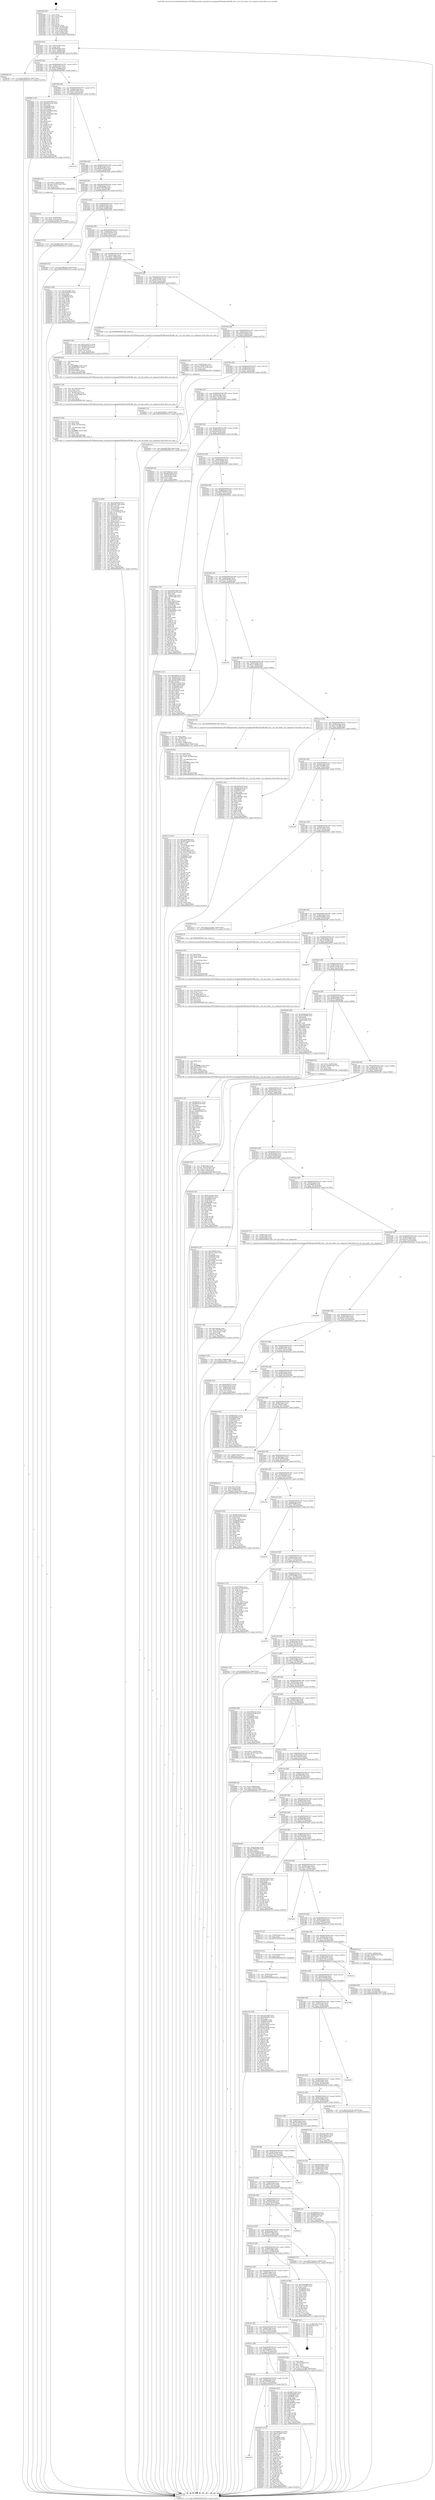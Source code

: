 digraph "0x401800" {
  label = "0x401800 (/mnt/c/Users/mathe/Desktop/tcc/POCII/binaries/extr_linuxdriversstagingrtl8188euhalrtl8188e_dm.c_rtw_hal_antdiv_rssi_compared_Final-ollvm.out::main(0))"
  labelloc = "t"
  node[shape=record]

  Entry [label="",width=0.3,height=0.3,shape=circle,fillcolor=black,style=filled]
  "0x401832" [label="{
     0x401832 [32]\l
     | [instrs]\l
     &nbsp;&nbsp;0x401832 \<+6\>: mov -0x8c(%rbp),%eax\l
     &nbsp;&nbsp;0x401838 \<+2\>: mov %eax,%ecx\l
     &nbsp;&nbsp;0x40183a \<+6\>: sub $0x80fe0d4a,%ecx\l
     &nbsp;&nbsp;0x401840 \<+6\>: mov %eax,-0x90(%rbp)\l
     &nbsp;&nbsp;0x401846 \<+6\>: mov %ecx,-0x94(%rbp)\l
     &nbsp;&nbsp;0x40184c \<+6\>: je 0000000000402cd8 \<main+0x14d8\>\l
  }"]
  "0x402cd8" [label="{
     0x402cd8 [15]\l
     | [instrs]\l
     &nbsp;&nbsp;0x402cd8 \<+10\>: movl $0x7d589755,-0x8c(%rbp)\l
     &nbsp;&nbsp;0x402ce2 \<+5\>: jmp 0000000000403133 \<main+0x1933\>\l
  }"]
  "0x401852" [label="{
     0x401852 [28]\l
     | [instrs]\l
     &nbsp;&nbsp;0x401852 \<+5\>: jmp 0000000000401857 \<main+0x57\>\l
     &nbsp;&nbsp;0x401857 \<+6\>: mov -0x90(%rbp),%eax\l
     &nbsp;&nbsp;0x40185d \<+5\>: sub $0x81bbad1a,%eax\l
     &nbsp;&nbsp;0x401862 \<+6\>: mov %eax,-0x98(%rbp)\l
     &nbsp;&nbsp;0x401868 \<+6\>: je 0000000000402661 \<main+0xe61\>\l
  }"]
  Exit [label="",width=0.3,height=0.3,shape=circle,fillcolor=black,style=filled,peripheries=2]
  "0x402661" [label="{
     0x402661 [147]\l
     | [instrs]\l
     &nbsp;&nbsp;0x402661 \<+5\>: mov $0xd33919df,%eax\l
     &nbsp;&nbsp;0x402666 \<+5\>: mov $0x92d7431b,%ecx\l
     &nbsp;&nbsp;0x40266b \<+2\>: mov $0x1,%dl\l
     &nbsp;&nbsp;0x40266d \<+7\>: mov 0x406068,%esi\l
     &nbsp;&nbsp;0x402674 \<+7\>: mov 0x406054,%edi\l
     &nbsp;&nbsp;0x40267b \<+3\>: mov %esi,%r8d\l
     &nbsp;&nbsp;0x40267e \<+7\>: add $0x120eb5b9,%r8d\l
     &nbsp;&nbsp;0x402685 \<+4\>: sub $0x1,%r8d\l
     &nbsp;&nbsp;0x402689 \<+7\>: sub $0x120eb5b9,%r8d\l
     &nbsp;&nbsp;0x402690 \<+4\>: imul %r8d,%esi\l
     &nbsp;&nbsp;0x402694 \<+3\>: and $0x1,%esi\l
     &nbsp;&nbsp;0x402697 \<+3\>: cmp $0x0,%esi\l
     &nbsp;&nbsp;0x40269a \<+4\>: sete %r9b\l
     &nbsp;&nbsp;0x40269e \<+3\>: cmp $0xa,%edi\l
     &nbsp;&nbsp;0x4026a1 \<+4\>: setl %r10b\l
     &nbsp;&nbsp;0x4026a5 \<+3\>: mov %r9b,%r11b\l
     &nbsp;&nbsp;0x4026a8 \<+4\>: xor $0xff,%r11b\l
     &nbsp;&nbsp;0x4026ac \<+3\>: mov %r10b,%bl\l
     &nbsp;&nbsp;0x4026af \<+3\>: xor $0xff,%bl\l
     &nbsp;&nbsp;0x4026b2 \<+3\>: xor $0x0,%dl\l
     &nbsp;&nbsp;0x4026b5 \<+3\>: mov %r11b,%r14b\l
     &nbsp;&nbsp;0x4026b8 \<+4\>: and $0x0,%r14b\l
     &nbsp;&nbsp;0x4026bc \<+3\>: and %dl,%r9b\l
     &nbsp;&nbsp;0x4026bf \<+3\>: mov %bl,%r15b\l
     &nbsp;&nbsp;0x4026c2 \<+4\>: and $0x0,%r15b\l
     &nbsp;&nbsp;0x4026c6 \<+3\>: and %dl,%r10b\l
     &nbsp;&nbsp;0x4026c9 \<+3\>: or %r9b,%r14b\l
     &nbsp;&nbsp;0x4026cc \<+3\>: or %r10b,%r15b\l
     &nbsp;&nbsp;0x4026cf \<+3\>: xor %r15b,%r14b\l
     &nbsp;&nbsp;0x4026d2 \<+3\>: or %bl,%r11b\l
     &nbsp;&nbsp;0x4026d5 \<+4\>: xor $0xff,%r11b\l
     &nbsp;&nbsp;0x4026d9 \<+3\>: or $0x0,%dl\l
     &nbsp;&nbsp;0x4026dc \<+3\>: and %dl,%r11b\l
     &nbsp;&nbsp;0x4026df \<+3\>: or %r11b,%r14b\l
     &nbsp;&nbsp;0x4026e2 \<+4\>: test $0x1,%r14b\l
     &nbsp;&nbsp;0x4026e6 \<+3\>: cmovne %ecx,%eax\l
     &nbsp;&nbsp;0x4026e9 \<+6\>: mov %eax,-0x8c(%rbp)\l
     &nbsp;&nbsp;0x4026ef \<+5\>: jmp 0000000000403133 \<main+0x1933\>\l
  }"]
  "0x40186e" [label="{
     0x40186e [28]\l
     | [instrs]\l
     &nbsp;&nbsp;0x40186e \<+5\>: jmp 0000000000401873 \<main+0x73\>\l
     &nbsp;&nbsp;0x401873 \<+6\>: mov -0x90(%rbp),%eax\l
     &nbsp;&nbsp;0x401879 \<+5\>: sub $0x8657e202,%eax\l
     &nbsp;&nbsp;0x40187e \<+6\>: mov %eax,-0x9c(%rbp)\l
     &nbsp;&nbsp;0x401884 \<+6\>: je 0000000000403122 \<main+0x1922\>\l
  }"]
  "0x402c3d" [label="{
     0x402c3d [155]\l
     | [instrs]\l
     &nbsp;&nbsp;0x402c3d \<+5\>: mov $0x3cf31b85,%ecx\l
     &nbsp;&nbsp;0x402c42 \<+5\>: mov $0x80fe0d4a,%edx\l
     &nbsp;&nbsp;0x402c47 \<+3\>: mov $0x1,%sil\l
     &nbsp;&nbsp;0x402c4a \<+8\>: mov 0x406068,%r8d\l
     &nbsp;&nbsp;0x402c52 \<+8\>: mov 0x406054,%r9d\l
     &nbsp;&nbsp;0x402c5a \<+3\>: mov %r8d,%r10d\l
     &nbsp;&nbsp;0x402c5d \<+7\>: sub $0xb87892fa,%r10d\l
     &nbsp;&nbsp;0x402c64 \<+4\>: sub $0x1,%r10d\l
     &nbsp;&nbsp;0x402c68 \<+7\>: add $0xb87892fa,%r10d\l
     &nbsp;&nbsp;0x402c6f \<+4\>: imul %r10d,%r8d\l
     &nbsp;&nbsp;0x402c73 \<+4\>: and $0x1,%r8d\l
     &nbsp;&nbsp;0x402c77 \<+4\>: cmp $0x0,%r8d\l
     &nbsp;&nbsp;0x402c7b \<+4\>: sete %r11b\l
     &nbsp;&nbsp;0x402c7f \<+4\>: cmp $0xa,%r9d\l
     &nbsp;&nbsp;0x402c83 \<+3\>: setl %bl\l
     &nbsp;&nbsp;0x402c86 \<+3\>: mov %r11b,%r14b\l
     &nbsp;&nbsp;0x402c89 \<+4\>: xor $0xff,%r14b\l
     &nbsp;&nbsp;0x402c8d \<+3\>: mov %bl,%r15b\l
     &nbsp;&nbsp;0x402c90 \<+4\>: xor $0xff,%r15b\l
     &nbsp;&nbsp;0x402c94 \<+4\>: xor $0x0,%sil\l
     &nbsp;&nbsp;0x402c98 \<+3\>: mov %r14b,%r12b\l
     &nbsp;&nbsp;0x402c9b \<+4\>: and $0x0,%r12b\l
     &nbsp;&nbsp;0x402c9f \<+3\>: and %sil,%r11b\l
     &nbsp;&nbsp;0x402ca2 \<+3\>: mov %r15b,%r13b\l
     &nbsp;&nbsp;0x402ca5 \<+4\>: and $0x0,%r13b\l
     &nbsp;&nbsp;0x402ca9 \<+3\>: and %sil,%bl\l
     &nbsp;&nbsp;0x402cac \<+3\>: or %r11b,%r12b\l
     &nbsp;&nbsp;0x402caf \<+3\>: or %bl,%r13b\l
     &nbsp;&nbsp;0x402cb2 \<+3\>: xor %r13b,%r12b\l
     &nbsp;&nbsp;0x402cb5 \<+3\>: or %r15b,%r14b\l
     &nbsp;&nbsp;0x402cb8 \<+4\>: xor $0xff,%r14b\l
     &nbsp;&nbsp;0x402cbc \<+4\>: or $0x0,%sil\l
     &nbsp;&nbsp;0x402cc0 \<+3\>: and %sil,%r14b\l
     &nbsp;&nbsp;0x402cc3 \<+3\>: or %r14b,%r12b\l
     &nbsp;&nbsp;0x402cc6 \<+4\>: test $0x1,%r12b\l
     &nbsp;&nbsp;0x402cca \<+3\>: cmovne %edx,%ecx\l
     &nbsp;&nbsp;0x402ccd \<+6\>: mov %ecx,-0x8c(%rbp)\l
     &nbsp;&nbsp;0x402cd3 \<+5\>: jmp 0000000000403133 \<main+0x1933\>\l
  }"]
  "0x403122" [label="{
     0x403122\l
  }", style=dashed]
  "0x40188a" [label="{
     0x40188a [28]\l
     | [instrs]\l
     &nbsp;&nbsp;0x40188a \<+5\>: jmp 000000000040188f \<main+0x8f\>\l
     &nbsp;&nbsp;0x40188f \<+6\>: mov -0x90(%rbp),%eax\l
     &nbsp;&nbsp;0x401895 \<+5\>: sub $0x86e456cb,%eax\l
     &nbsp;&nbsp;0x40189a \<+6\>: mov %eax,-0xa0(%rbp)\l
     &nbsp;&nbsp;0x4018a0 \<+6\>: je 000000000040208e \<main+0x88e\>\l
  }"]
  "0x402c31" [label="{
     0x402c31 [12]\l
     | [instrs]\l
     &nbsp;&nbsp;0x402c31 \<+4\>: mov -0x80(%rbp),%rax\l
     &nbsp;&nbsp;0x402c35 \<+3\>: mov %rax,%rdi\l
     &nbsp;&nbsp;0x402c38 \<+5\>: call 0000000000401030 \<free@plt\>\l
     | [calls]\l
     &nbsp;&nbsp;0x401030 \{1\} (unknown)\l
  }"]
  "0x40208e" [label="{
     0x40208e [23]\l
     | [instrs]\l
     &nbsp;&nbsp;0x40208e \<+7\>: movl $0x1,-0x50(%rbp)\l
     &nbsp;&nbsp;0x402095 \<+4\>: movslq -0x50(%rbp),%rax\l
     &nbsp;&nbsp;0x402099 \<+4\>: shl $0x3,%rax\l
     &nbsp;&nbsp;0x40209d \<+3\>: mov %rax,%rdi\l
     &nbsp;&nbsp;0x4020a0 \<+5\>: call 0000000000401050 \<malloc@plt\>\l
     | [calls]\l
     &nbsp;&nbsp;0x401050 \{1\} (unknown)\l
  }"]
  "0x4018a6" [label="{
     0x4018a6 [28]\l
     | [instrs]\l
     &nbsp;&nbsp;0x4018a6 \<+5\>: jmp 00000000004018ab \<main+0xab\>\l
     &nbsp;&nbsp;0x4018ab \<+6\>: mov -0x90(%rbp),%eax\l
     &nbsp;&nbsp;0x4018b1 \<+5\>: sub $0x870d578d,%eax\l
     &nbsp;&nbsp;0x4018b6 \<+6\>: mov %eax,-0xa4(%rbp)\l
     &nbsp;&nbsp;0x4018bc \<+6\>: je 0000000000402e78 \<main+0x1678\>\l
  }"]
  "0x402c25" [label="{
     0x402c25 [12]\l
     | [instrs]\l
     &nbsp;&nbsp;0x402c25 \<+4\>: mov -0x70(%rbp),%rax\l
     &nbsp;&nbsp;0x402c29 \<+3\>: mov %rax,%rdi\l
     &nbsp;&nbsp;0x402c2c \<+5\>: call 0000000000401030 \<free@plt\>\l
     | [calls]\l
     &nbsp;&nbsp;0x401030 \{1\} (unknown)\l
  }"]
  "0x402e78" [label="{
     0x402e78 [15]\l
     | [instrs]\l
     &nbsp;&nbsp;0x402e78 \<+10\>: movl $0x6f8c33d5,-0x8c(%rbp)\l
     &nbsp;&nbsp;0x402e82 \<+5\>: jmp 0000000000403133 \<main+0x1933\>\l
  }"]
  "0x4018c2" [label="{
     0x4018c2 [28]\l
     | [instrs]\l
     &nbsp;&nbsp;0x4018c2 \<+5\>: jmp 00000000004018c7 \<main+0xc7\>\l
     &nbsp;&nbsp;0x4018c7 \<+6\>: mov -0x90(%rbp),%eax\l
     &nbsp;&nbsp;0x4018cd \<+5\>: sub $0x8d33aa4b,%eax\l
     &nbsp;&nbsp;0x4018d2 \<+6\>: mov %eax,-0xa8(%rbp)\l
     &nbsp;&nbsp;0x4018d8 \<+6\>: je 0000000000402264 \<main+0xa64\>\l
  }"]
  "0x402b92" [label="{
     0x402b92 [15]\l
     | [instrs]\l
     &nbsp;&nbsp;0x402b92 \<+10\>: movl $0xb7082b72,-0x8c(%rbp)\l
     &nbsp;&nbsp;0x402b9c \<+5\>: jmp 0000000000403133 \<main+0x1933\>\l
  }"]
  "0x402264" [label="{
     0x402264 [15]\l
     | [instrs]\l
     &nbsp;&nbsp;0x402264 \<+10\>: movl $0x7fff240b,-0x8c(%rbp)\l
     &nbsp;&nbsp;0x40226e \<+5\>: jmp 0000000000403133 \<main+0x1933\>\l
  }"]
  "0x4018de" [label="{
     0x4018de [28]\l
     | [instrs]\l
     &nbsp;&nbsp;0x4018de \<+5\>: jmp 00000000004018e3 \<main+0xe3\>\l
     &nbsp;&nbsp;0x4018e3 \<+6\>: mov -0x90(%rbp),%eax\l
     &nbsp;&nbsp;0x4018e9 \<+5\>: sub $0x8e392107,%eax\l
     &nbsp;&nbsp;0x4018ee \<+6\>: mov %eax,-0xac(%rbp)\l
     &nbsp;&nbsp;0x4018f4 \<+6\>: je 0000000000402bc3 \<main+0x13c3\>\l
  }"]
  "0x402b41" [label="{
     0x402b41 [25]\l
     | [instrs]\l
     &nbsp;&nbsp;0x402b41 \<+10\>: movl $0x0,-0x88(%rbp)\l
     &nbsp;&nbsp;0x402b4b \<+10\>: movl $0xefc156a7,-0x8c(%rbp)\l
     &nbsp;&nbsp;0x402b55 \<+5\>: jmp 0000000000403133 \<main+0x1933\>\l
  }"]
  "0x402bc3" [label="{
     0x402bc3 [86]\l
     | [instrs]\l
     &nbsp;&nbsp;0x402bc3 \<+5\>: mov $0x3cf31b85,%eax\l
     &nbsp;&nbsp;0x402bc8 \<+5\>: mov $0x33e89d75,%ecx\l
     &nbsp;&nbsp;0x402bcd \<+2\>: xor %edx,%edx\l
     &nbsp;&nbsp;0x402bcf \<+7\>: mov 0x406068,%esi\l
     &nbsp;&nbsp;0x402bd6 \<+7\>: mov 0x406054,%edi\l
     &nbsp;&nbsp;0x402bdd \<+3\>: sub $0x1,%edx\l
     &nbsp;&nbsp;0x402be0 \<+3\>: mov %esi,%r8d\l
     &nbsp;&nbsp;0x402be3 \<+3\>: add %edx,%r8d\l
     &nbsp;&nbsp;0x402be6 \<+4\>: imul %r8d,%esi\l
     &nbsp;&nbsp;0x402bea \<+3\>: and $0x1,%esi\l
     &nbsp;&nbsp;0x402bed \<+3\>: cmp $0x0,%esi\l
     &nbsp;&nbsp;0x402bf0 \<+4\>: sete %r9b\l
     &nbsp;&nbsp;0x402bf4 \<+3\>: cmp $0xa,%edi\l
     &nbsp;&nbsp;0x402bf7 \<+4\>: setl %r10b\l
     &nbsp;&nbsp;0x402bfb \<+3\>: mov %r9b,%r11b\l
     &nbsp;&nbsp;0x402bfe \<+3\>: and %r10b,%r11b\l
     &nbsp;&nbsp;0x402c01 \<+3\>: xor %r10b,%r9b\l
     &nbsp;&nbsp;0x402c04 \<+3\>: or %r9b,%r11b\l
     &nbsp;&nbsp;0x402c07 \<+4\>: test $0x1,%r11b\l
     &nbsp;&nbsp;0x402c0b \<+3\>: cmovne %ecx,%eax\l
     &nbsp;&nbsp;0x402c0e \<+6\>: mov %eax,-0x8c(%rbp)\l
     &nbsp;&nbsp;0x402c14 \<+5\>: jmp 0000000000403133 \<main+0x1933\>\l
  }"]
  "0x4018fa" [label="{
     0x4018fa [28]\l
     | [instrs]\l
     &nbsp;&nbsp;0x4018fa \<+5\>: jmp 00000000004018ff \<main+0xff\>\l
     &nbsp;&nbsp;0x4018ff \<+6\>: mov -0x90(%rbp),%eax\l
     &nbsp;&nbsp;0x401905 \<+5\>: sub $0x917ef2ab,%eax\l
     &nbsp;&nbsp;0x40190a \<+6\>: mov %eax,-0xb0(%rbp)\l
     &nbsp;&nbsp;0x401910 \<+6\>: je 0000000000402070 \<main+0x870\>\l
  }"]
  "0x402a85" [label="{
     0x402a85 [116]\l
     | [instrs]\l
     &nbsp;&nbsp;0x402a85 \<+5\>: mov $0xf03e4161,%ecx\l
     &nbsp;&nbsp;0x402a8a \<+5\>: mov $0x9ff70ec9,%edx\l
     &nbsp;&nbsp;0x402a8f \<+2\>: xor %esi,%esi\l
     &nbsp;&nbsp;0x402a91 \<+6\>: mov -0x1b4(%rbp),%edi\l
     &nbsp;&nbsp;0x402a97 \<+3\>: imul %eax,%edi\l
     &nbsp;&nbsp;0x402a9a \<+4\>: mov -0x80(%rbp),%r8\l
     &nbsp;&nbsp;0x402a9e \<+7\>: movslq -0x84(%rbp),%r9\l
     &nbsp;&nbsp;0x402aa5 \<+4\>: shl $0x4,%r9\l
     &nbsp;&nbsp;0x402aa9 \<+3\>: add %r9,%r8\l
     &nbsp;&nbsp;0x402aac \<+4\>: mov %edi,0x8(%r8)\l
     &nbsp;&nbsp;0x402ab0 \<+7\>: mov 0x406068,%eax\l
     &nbsp;&nbsp;0x402ab7 \<+7\>: mov 0x406054,%edi\l
     &nbsp;&nbsp;0x402abe \<+3\>: sub $0x1,%esi\l
     &nbsp;&nbsp;0x402ac1 \<+3\>: mov %eax,%r11d\l
     &nbsp;&nbsp;0x402ac4 \<+3\>: add %esi,%r11d\l
     &nbsp;&nbsp;0x402ac7 \<+4\>: imul %r11d,%eax\l
     &nbsp;&nbsp;0x402acb \<+3\>: and $0x1,%eax\l
     &nbsp;&nbsp;0x402ace \<+3\>: cmp $0x0,%eax\l
     &nbsp;&nbsp;0x402ad1 \<+3\>: sete %bl\l
     &nbsp;&nbsp;0x402ad4 \<+3\>: cmp $0xa,%edi\l
     &nbsp;&nbsp;0x402ad7 \<+4\>: setl %r14b\l
     &nbsp;&nbsp;0x402adb \<+3\>: mov %bl,%r15b\l
     &nbsp;&nbsp;0x402ade \<+3\>: and %r14b,%r15b\l
     &nbsp;&nbsp;0x402ae1 \<+3\>: xor %r14b,%bl\l
     &nbsp;&nbsp;0x402ae4 \<+3\>: or %bl,%r15b\l
     &nbsp;&nbsp;0x402ae7 \<+4\>: test $0x1,%r15b\l
     &nbsp;&nbsp;0x402aeb \<+3\>: cmovne %edx,%ecx\l
     &nbsp;&nbsp;0x402aee \<+6\>: mov %ecx,-0x8c(%rbp)\l
     &nbsp;&nbsp;0x402af4 \<+5\>: jmp 0000000000403133 \<main+0x1933\>\l
  }"]
  "0x402070" [label="{
     0x402070 [30]\l
     | [instrs]\l
     &nbsp;&nbsp;0x402070 \<+5\>: mov $0x53a4127e,%eax\l
     &nbsp;&nbsp;0x402075 \<+5\>: mov $0x86e456cb,%ecx\l
     &nbsp;&nbsp;0x40207a \<+3\>: mov -0x30(%rbp),%edx\l
     &nbsp;&nbsp;0x40207d \<+3\>: cmp $0x0,%edx\l
     &nbsp;&nbsp;0x402080 \<+3\>: cmove %ecx,%eax\l
     &nbsp;&nbsp;0x402083 \<+6\>: mov %eax,-0x8c(%rbp)\l
     &nbsp;&nbsp;0x402089 \<+5\>: jmp 0000000000403133 \<main+0x1933\>\l
  }"]
  "0x401916" [label="{
     0x401916 [28]\l
     | [instrs]\l
     &nbsp;&nbsp;0x401916 \<+5\>: jmp 000000000040191b \<main+0x11b\>\l
     &nbsp;&nbsp;0x40191b \<+6\>: mov -0x90(%rbp),%eax\l
     &nbsp;&nbsp;0x401921 \<+5\>: sub $0x92d7431b,%eax\l
     &nbsp;&nbsp;0x401926 \<+6\>: mov %eax,-0xb4(%rbp)\l
     &nbsp;&nbsp;0x40192c \<+6\>: je 00000000004026f4 \<main+0xef4\>\l
  }"]
  "0x402a5d" [label="{
     0x402a5d [40]\l
     | [instrs]\l
     &nbsp;&nbsp;0x402a5d \<+5\>: mov $0x2,%ecx\l
     &nbsp;&nbsp;0x402a62 \<+1\>: cltd\l
     &nbsp;&nbsp;0x402a63 \<+2\>: idiv %ecx\l
     &nbsp;&nbsp;0x402a65 \<+6\>: imul $0xfffffffe,%edx,%ecx\l
     &nbsp;&nbsp;0x402a6b \<+6\>: add $0x91c4f69c,%ecx\l
     &nbsp;&nbsp;0x402a71 \<+3\>: add $0x1,%ecx\l
     &nbsp;&nbsp;0x402a74 \<+6\>: sub $0x91c4f69c,%ecx\l
     &nbsp;&nbsp;0x402a7a \<+6\>: mov %ecx,-0x1b4(%rbp)\l
     &nbsp;&nbsp;0x402a80 \<+5\>: call 0000000000401160 \<next_i\>\l
     | [calls]\l
     &nbsp;&nbsp;0x401160 \{1\} (/mnt/c/Users/mathe/Desktop/tcc/POCII/binaries/extr_linuxdriversstagingrtl8188euhalrtl8188e_dm.c_rtw_hal_antdiv_rssi_compared_Final-ollvm.out::next_i)\l
  }"]
  "0x4026f4" [label="{
     0x4026f4 [5]\l
     | [instrs]\l
     &nbsp;&nbsp;0x4026f4 \<+5\>: call 0000000000401160 \<next_i\>\l
     | [calls]\l
     &nbsp;&nbsp;0x401160 \{1\} (/mnt/c/Users/mathe/Desktop/tcc/POCII/binaries/extr_linuxdriversstagingrtl8188euhalrtl8188e_dm.c_rtw_hal_antdiv_rssi_compared_Final-ollvm.out::next_i)\l
  }"]
  "0x401932" [label="{
     0x401932 [28]\l
     | [instrs]\l
     &nbsp;&nbsp;0x401932 \<+5\>: jmp 0000000000401937 \<main+0x137\>\l
     &nbsp;&nbsp;0x401937 \<+6\>: mov -0x90(%rbp),%eax\l
     &nbsp;&nbsp;0x40193d \<+5\>: sub $0x9e2c82e5,%eax\l
     &nbsp;&nbsp;0x401942 \<+6\>: mov %eax,-0xb8(%rbp)\l
     &nbsp;&nbsp;0x401948 \<+6\>: je 0000000000402b7b \<main+0x137b\>\l
  }"]
  "0x402a37" [label="{
     0x402a37 [38]\l
     | [instrs]\l
     &nbsp;&nbsp;0x402a37 \<+6\>: mov -0x1b0(%rbp),%ecx\l
     &nbsp;&nbsp;0x402a3d \<+3\>: imul %eax,%ecx\l
     &nbsp;&nbsp;0x402a40 \<+3\>: movslq %ecx,%r8\l
     &nbsp;&nbsp;0x402a43 \<+4\>: mov -0x80(%rbp),%r9\l
     &nbsp;&nbsp;0x402a47 \<+7\>: movslq -0x84(%rbp),%r10\l
     &nbsp;&nbsp;0x402a4e \<+4\>: shl $0x4,%r10\l
     &nbsp;&nbsp;0x402a52 \<+3\>: add %r10,%r9\l
     &nbsp;&nbsp;0x402a55 \<+3\>: mov %r8,(%r9)\l
     &nbsp;&nbsp;0x402a58 \<+5\>: call 0000000000401160 \<next_i\>\l
     | [calls]\l
     &nbsp;&nbsp;0x401160 \{1\} (/mnt/c/Users/mathe/Desktop/tcc/POCII/binaries/extr_linuxdriversstagingrtl8188euhalrtl8188e_dm.c_rtw_hal_antdiv_rssi_compared_Final-ollvm.out::next_i)\l
  }"]
  "0x402b7b" [label="{
     0x402b7b [23]\l
     | [instrs]\l
     &nbsp;&nbsp;0x402b7b \<+4\>: mov -0x58(%rbp),%rax\l
     &nbsp;&nbsp;0x402b7f \<+7\>: movslq -0x88(%rbp),%rcx\l
     &nbsp;&nbsp;0x402b86 \<+4\>: mov (%rax,%rcx,8),%rax\l
     &nbsp;&nbsp;0x402b8a \<+3\>: mov %rax,%rdi\l
     &nbsp;&nbsp;0x402b8d \<+5\>: call 0000000000401030 \<free@plt\>\l
     | [calls]\l
     &nbsp;&nbsp;0x401030 \{1\} (unknown)\l
  }"]
  "0x40194e" [label="{
     0x40194e [28]\l
     | [instrs]\l
     &nbsp;&nbsp;0x40194e \<+5\>: jmp 0000000000401953 \<main+0x153\>\l
     &nbsp;&nbsp;0x401953 \<+6\>: mov -0x90(%rbp),%eax\l
     &nbsp;&nbsp;0x401959 \<+5\>: sub $0x9ff70ec9,%eax\l
     &nbsp;&nbsp;0x40195e \<+6\>: mov %eax,-0xbc(%rbp)\l
     &nbsp;&nbsp;0x401964 \<+6\>: je 0000000000402af9 \<main+0x12f9\>\l
  }"]
  "0x402a03" [label="{
     0x402a03 [52]\l
     | [instrs]\l
     &nbsp;&nbsp;0x402a03 \<+2\>: xor %ecx,%ecx\l
     &nbsp;&nbsp;0x402a05 \<+5\>: mov $0x2,%edx\l
     &nbsp;&nbsp;0x402a0a \<+6\>: mov %edx,-0x1ac(%rbp)\l
     &nbsp;&nbsp;0x402a10 \<+1\>: cltd\l
     &nbsp;&nbsp;0x402a11 \<+6\>: mov -0x1ac(%rbp),%esi\l
     &nbsp;&nbsp;0x402a17 \<+2\>: idiv %esi\l
     &nbsp;&nbsp;0x402a19 \<+6\>: imul $0xfffffffe,%edx,%edx\l
     &nbsp;&nbsp;0x402a1f \<+2\>: mov %ecx,%edi\l
     &nbsp;&nbsp;0x402a21 \<+2\>: sub %edx,%edi\l
     &nbsp;&nbsp;0x402a23 \<+2\>: mov %ecx,%edx\l
     &nbsp;&nbsp;0x402a25 \<+3\>: sub $0x1,%edx\l
     &nbsp;&nbsp;0x402a28 \<+2\>: add %edx,%edi\l
     &nbsp;&nbsp;0x402a2a \<+2\>: sub %edi,%ecx\l
     &nbsp;&nbsp;0x402a2c \<+6\>: mov %ecx,-0x1b0(%rbp)\l
     &nbsp;&nbsp;0x402a32 \<+5\>: call 0000000000401160 \<next_i\>\l
     | [calls]\l
     &nbsp;&nbsp;0x401160 \{1\} (/mnt/c/Users/mathe/Desktop/tcc/POCII/binaries/extr_linuxdriversstagingrtl8188euhalrtl8188e_dm.c_rtw_hal_antdiv_rssi_compared_Final-ollvm.out::next_i)\l
  }"]
  "0x402af9" [label="{
     0x402af9 [15]\l
     | [instrs]\l
     &nbsp;&nbsp;0x402af9 \<+10\>: movl $0x2f687d0f,-0x8c(%rbp)\l
     &nbsp;&nbsp;0x402b03 \<+5\>: jmp 0000000000403133 \<main+0x1933\>\l
  }"]
  "0x40196a" [label="{
     0x40196a [28]\l
     | [instrs]\l
     &nbsp;&nbsp;0x40196a \<+5\>: jmp 000000000040196f \<main+0x16f\>\l
     &nbsp;&nbsp;0x40196f \<+6\>: mov -0x90(%rbp),%eax\l
     &nbsp;&nbsp;0x401975 \<+5\>: sub $0xa72316bc,%eax\l
     &nbsp;&nbsp;0x40197a \<+6\>: mov %eax,-0xc0(%rbp)\l
     &nbsp;&nbsp;0x401980 \<+6\>: je 00000000004020bf \<main+0x8bf\>\l
  }"]
  "0x402868" [label="{
     0x402868 [29]\l
     | [instrs]\l
     &nbsp;&nbsp;0x402868 \<+4\>: mov %rax,-0x80(%rbp)\l
     &nbsp;&nbsp;0x40286c \<+10\>: movl $0x0,-0x84(%rbp)\l
     &nbsp;&nbsp;0x402876 \<+10\>: movl $0x1e6ace9a,-0x8c(%rbp)\l
     &nbsp;&nbsp;0x402880 \<+5\>: jmp 0000000000403133 \<main+0x1933\>\l
  }"]
  "0x4020bf" [label="{
     0x4020bf [30]\l
     | [instrs]\l
     &nbsp;&nbsp;0x4020bf \<+5\>: mov $0x3706cba7,%eax\l
     &nbsp;&nbsp;0x4020c4 \<+5\>: mov $0xd825a6d2,%ecx\l
     &nbsp;&nbsp;0x4020c9 \<+3\>: mov -0x5c(%rbp),%edx\l
     &nbsp;&nbsp;0x4020cc \<+3\>: cmp -0x50(%rbp),%edx\l
     &nbsp;&nbsp;0x4020cf \<+3\>: cmovl %ecx,%eax\l
     &nbsp;&nbsp;0x4020d2 \<+6\>: mov %eax,-0x8c(%rbp)\l
     &nbsp;&nbsp;0x4020d8 \<+5\>: jmp 0000000000403133 \<main+0x1933\>\l
  }"]
  "0x401986" [label="{
     0x401986 [28]\l
     | [instrs]\l
     &nbsp;&nbsp;0x401986 \<+5\>: jmp 000000000040198b \<main+0x18b\>\l
     &nbsp;&nbsp;0x40198b \<+6\>: mov -0x90(%rbp),%eax\l
     &nbsp;&nbsp;0x401991 \<+5\>: sub $0xa9eaf349,%eax\l
     &nbsp;&nbsp;0x401996 \<+6\>: mov %eax,-0xc4(%rbp)\l
     &nbsp;&nbsp;0x40199c \<+6\>: je 00000000004028db \<main+0x10db\>\l
  }"]
  "0x402772" [label="{
     0x402772 [180]\l
     | [instrs]\l
     &nbsp;&nbsp;0x402772 \<+5\>: mov $0xd33919df,%ecx\l
     &nbsp;&nbsp;0x402777 \<+5\>: mov $0x64677e60,%edx\l
     &nbsp;&nbsp;0x40277c \<+3\>: mov $0x1,%r10b\l
     &nbsp;&nbsp;0x40277f \<+7\>: mov -0x1a8(%rbp),%r9d\l
     &nbsp;&nbsp;0x402786 \<+4\>: imul %eax,%r9d\l
     &nbsp;&nbsp;0x40278a \<+4\>: mov -0x70(%rbp),%rsi\l
     &nbsp;&nbsp;0x40278e \<+4\>: movslq -0x74(%rbp),%rdi\l
     &nbsp;&nbsp;0x402792 \<+4\>: shl $0x4,%rdi\l
     &nbsp;&nbsp;0x402796 \<+3\>: add %rdi,%rsi\l
     &nbsp;&nbsp;0x402799 \<+4\>: mov %r9d,0x8(%rsi)\l
     &nbsp;&nbsp;0x40279d \<+7\>: mov 0x406068,%eax\l
     &nbsp;&nbsp;0x4027a4 \<+8\>: mov 0x406054,%r9d\l
     &nbsp;&nbsp;0x4027ac \<+3\>: mov %eax,%r11d\l
     &nbsp;&nbsp;0x4027af \<+7\>: sub $0x675a95bc,%r11d\l
     &nbsp;&nbsp;0x4027b6 \<+4\>: sub $0x1,%r11d\l
     &nbsp;&nbsp;0x4027ba \<+7\>: add $0x675a95bc,%r11d\l
     &nbsp;&nbsp;0x4027c1 \<+4\>: imul %r11d,%eax\l
     &nbsp;&nbsp;0x4027c5 \<+3\>: and $0x1,%eax\l
     &nbsp;&nbsp;0x4027c8 \<+3\>: cmp $0x0,%eax\l
     &nbsp;&nbsp;0x4027cb \<+3\>: sete %bl\l
     &nbsp;&nbsp;0x4027ce \<+4\>: cmp $0xa,%r9d\l
     &nbsp;&nbsp;0x4027d2 \<+4\>: setl %r14b\l
     &nbsp;&nbsp;0x4027d6 \<+3\>: mov %bl,%r15b\l
     &nbsp;&nbsp;0x4027d9 \<+4\>: xor $0xff,%r15b\l
     &nbsp;&nbsp;0x4027dd \<+3\>: mov %r14b,%r12b\l
     &nbsp;&nbsp;0x4027e0 \<+4\>: xor $0xff,%r12b\l
     &nbsp;&nbsp;0x4027e4 \<+4\>: xor $0x1,%r10b\l
     &nbsp;&nbsp;0x4027e8 \<+3\>: mov %r15b,%r13b\l
     &nbsp;&nbsp;0x4027eb \<+4\>: and $0xff,%r13b\l
     &nbsp;&nbsp;0x4027ef \<+3\>: and %r10b,%bl\l
     &nbsp;&nbsp;0x4027f2 \<+3\>: mov %r12b,%al\l
     &nbsp;&nbsp;0x4027f5 \<+2\>: and $0xff,%al\l
     &nbsp;&nbsp;0x4027f7 \<+3\>: and %r10b,%r14b\l
     &nbsp;&nbsp;0x4027fa \<+3\>: or %bl,%r13b\l
     &nbsp;&nbsp;0x4027fd \<+3\>: or %r14b,%al\l
     &nbsp;&nbsp;0x402800 \<+3\>: xor %al,%r13b\l
     &nbsp;&nbsp;0x402803 \<+3\>: or %r12b,%r15b\l
     &nbsp;&nbsp;0x402806 \<+4\>: xor $0xff,%r15b\l
     &nbsp;&nbsp;0x40280a \<+4\>: or $0x1,%r10b\l
     &nbsp;&nbsp;0x40280e \<+3\>: and %r10b,%r15b\l
     &nbsp;&nbsp;0x402811 \<+3\>: or %r15b,%r13b\l
     &nbsp;&nbsp;0x402814 \<+4\>: test $0x1,%r13b\l
     &nbsp;&nbsp;0x402818 \<+3\>: cmovne %edx,%ecx\l
     &nbsp;&nbsp;0x40281b \<+6\>: mov %ecx,-0x8c(%rbp)\l
     &nbsp;&nbsp;0x402821 \<+5\>: jmp 0000000000403133 \<main+0x1933\>\l
  }"]
  "0x4028db" [label="{
     0x4028db [170]\l
     | [instrs]\l
     &nbsp;&nbsp;0x4028db \<+5\>: mov $0x2508102b,%eax\l
     &nbsp;&nbsp;0x4028e0 \<+5\>: mov $0x55c3ca73,%ecx\l
     &nbsp;&nbsp;0x4028e5 \<+2\>: mov $0x1,%dl\l
     &nbsp;&nbsp;0x4028e7 \<+6\>: mov -0x84(%rbp),%esi\l
     &nbsp;&nbsp;0x4028ed \<+3\>: cmp -0x78(%rbp),%esi\l
     &nbsp;&nbsp;0x4028f0 \<+4\>: setl %dil\l
     &nbsp;&nbsp;0x4028f4 \<+4\>: and $0x1,%dil\l
     &nbsp;&nbsp;0x4028f8 \<+4\>: mov %dil,-0x29(%rbp)\l
     &nbsp;&nbsp;0x4028fc \<+7\>: mov 0x406068,%esi\l
     &nbsp;&nbsp;0x402903 \<+8\>: mov 0x406054,%r8d\l
     &nbsp;&nbsp;0x40290b \<+3\>: mov %esi,%r9d\l
     &nbsp;&nbsp;0x40290e \<+7\>: add $0xf6446f9e,%r9d\l
     &nbsp;&nbsp;0x402915 \<+4\>: sub $0x1,%r9d\l
     &nbsp;&nbsp;0x402919 \<+7\>: sub $0xf6446f9e,%r9d\l
     &nbsp;&nbsp;0x402920 \<+4\>: imul %r9d,%esi\l
     &nbsp;&nbsp;0x402924 \<+3\>: and $0x1,%esi\l
     &nbsp;&nbsp;0x402927 \<+3\>: cmp $0x0,%esi\l
     &nbsp;&nbsp;0x40292a \<+4\>: sete %dil\l
     &nbsp;&nbsp;0x40292e \<+4\>: cmp $0xa,%r8d\l
     &nbsp;&nbsp;0x402932 \<+4\>: setl %r10b\l
     &nbsp;&nbsp;0x402936 \<+3\>: mov %dil,%r11b\l
     &nbsp;&nbsp;0x402939 \<+4\>: xor $0xff,%r11b\l
     &nbsp;&nbsp;0x40293d \<+3\>: mov %r10b,%bl\l
     &nbsp;&nbsp;0x402940 \<+3\>: xor $0xff,%bl\l
     &nbsp;&nbsp;0x402943 \<+3\>: xor $0x0,%dl\l
     &nbsp;&nbsp;0x402946 \<+3\>: mov %r11b,%r14b\l
     &nbsp;&nbsp;0x402949 \<+4\>: and $0x0,%r14b\l
     &nbsp;&nbsp;0x40294d \<+3\>: and %dl,%dil\l
     &nbsp;&nbsp;0x402950 \<+3\>: mov %bl,%r15b\l
     &nbsp;&nbsp;0x402953 \<+4\>: and $0x0,%r15b\l
     &nbsp;&nbsp;0x402957 \<+3\>: and %dl,%r10b\l
     &nbsp;&nbsp;0x40295a \<+3\>: or %dil,%r14b\l
     &nbsp;&nbsp;0x40295d \<+3\>: or %r10b,%r15b\l
     &nbsp;&nbsp;0x402960 \<+3\>: xor %r15b,%r14b\l
     &nbsp;&nbsp;0x402963 \<+3\>: or %bl,%r11b\l
     &nbsp;&nbsp;0x402966 \<+4\>: xor $0xff,%r11b\l
     &nbsp;&nbsp;0x40296a \<+3\>: or $0x0,%dl\l
     &nbsp;&nbsp;0x40296d \<+3\>: and %dl,%r11b\l
     &nbsp;&nbsp;0x402970 \<+3\>: or %r11b,%r14b\l
     &nbsp;&nbsp;0x402973 \<+4\>: test $0x1,%r14b\l
     &nbsp;&nbsp;0x402977 \<+3\>: cmovne %ecx,%eax\l
     &nbsp;&nbsp;0x40297a \<+6\>: mov %eax,-0x8c(%rbp)\l
     &nbsp;&nbsp;0x402980 \<+5\>: jmp 0000000000403133 \<main+0x1933\>\l
  }"]
  "0x4019a2" [label="{
     0x4019a2 [28]\l
     | [instrs]\l
     &nbsp;&nbsp;0x4019a2 \<+5\>: jmp 00000000004019a7 \<main+0x1a7\>\l
     &nbsp;&nbsp;0x4019a7 \<+6\>: mov -0x90(%rbp),%eax\l
     &nbsp;&nbsp;0x4019ad \<+5\>: sub $0xafc429d9,%eax\l
     &nbsp;&nbsp;0x4019b2 \<+6\>: mov %eax,-0xc8(%rbp)\l
     &nbsp;&nbsp;0x4019b8 \<+6\>: je 00000000004022fc \<main+0xafc\>\l
  }"]
  "0x402744" [label="{
     0x402744 [46]\l
     | [instrs]\l
     &nbsp;&nbsp;0x402744 \<+2\>: xor %ecx,%ecx\l
     &nbsp;&nbsp;0x402746 \<+5\>: mov $0x2,%edx\l
     &nbsp;&nbsp;0x40274b \<+6\>: mov %edx,-0x1a4(%rbp)\l
     &nbsp;&nbsp;0x402751 \<+1\>: cltd\l
     &nbsp;&nbsp;0x402752 \<+7\>: mov -0x1a4(%rbp),%r9d\l
     &nbsp;&nbsp;0x402759 \<+3\>: idiv %r9d\l
     &nbsp;&nbsp;0x40275c \<+6\>: imul $0xfffffffe,%edx,%edx\l
     &nbsp;&nbsp;0x402762 \<+3\>: sub $0x1,%ecx\l
     &nbsp;&nbsp;0x402765 \<+2\>: sub %ecx,%edx\l
     &nbsp;&nbsp;0x402767 \<+6\>: mov %edx,-0x1a8(%rbp)\l
     &nbsp;&nbsp;0x40276d \<+5\>: call 0000000000401160 \<next_i\>\l
     | [calls]\l
     &nbsp;&nbsp;0x401160 \{1\} (/mnt/c/Users/mathe/Desktop/tcc/POCII/binaries/extr_linuxdriversstagingrtl8188euhalrtl8188e_dm.c_rtw_hal_antdiv_rssi_compared_Final-ollvm.out::next_i)\l
  }"]
  "0x4022fc" [label="{
     0x4022fc [112]\l
     | [instrs]\l
     &nbsp;&nbsp;0x4022fc \<+5\>: mov $0x38282712,%eax\l
     &nbsp;&nbsp;0x402301 \<+5\>: mov $0x4b7a6297,%ecx\l
     &nbsp;&nbsp;0x402306 \<+3\>: mov -0x64(%rbp),%edx\l
     &nbsp;&nbsp;0x402309 \<+6\>: add $0x4821df39,%edx\l
     &nbsp;&nbsp;0x40230f \<+3\>: add $0x1,%edx\l
     &nbsp;&nbsp;0x402312 \<+6\>: sub $0x4821df39,%edx\l
     &nbsp;&nbsp;0x402318 \<+3\>: mov %edx,-0x64(%rbp)\l
     &nbsp;&nbsp;0x40231b \<+7\>: mov 0x406068,%edx\l
     &nbsp;&nbsp;0x402322 \<+7\>: mov 0x406054,%esi\l
     &nbsp;&nbsp;0x402329 \<+2\>: mov %edx,%edi\l
     &nbsp;&nbsp;0x40232b \<+6\>: add $0x1c89212,%edi\l
     &nbsp;&nbsp;0x402331 \<+3\>: sub $0x1,%edi\l
     &nbsp;&nbsp;0x402334 \<+6\>: sub $0x1c89212,%edi\l
     &nbsp;&nbsp;0x40233a \<+3\>: imul %edi,%edx\l
     &nbsp;&nbsp;0x40233d \<+3\>: and $0x1,%edx\l
     &nbsp;&nbsp;0x402340 \<+3\>: cmp $0x0,%edx\l
     &nbsp;&nbsp;0x402343 \<+4\>: sete %r8b\l
     &nbsp;&nbsp;0x402347 \<+3\>: cmp $0xa,%esi\l
     &nbsp;&nbsp;0x40234a \<+4\>: setl %r9b\l
     &nbsp;&nbsp;0x40234e \<+3\>: mov %r8b,%r10b\l
     &nbsp;&nbsp;0x402351 \<+3\>: and %r9b,%r10b\l
     &nbsp;&nbsp;0x402354 \<+3\>: xor %r9b,%r8b\l
     &nbsp;&nbsp;0x402357 \<+3\>: or %r8b,%r10b\l
     &nbsp;&nbsp;0x40235a \<+4\>: test $0x1,%r10b\l
     &nbsp;&nbsp;0x40235e \<+3\>: cmovne %ecx,%eax\l
     &nbsp;&nbsp;0x402361 \<+6\>: mov %eax,-0x8c(%rbp)\l
     &nbsp;&nbsp;0x402367 \<+5\>: jmp 0000000000403133 \<main+0x1933\>\l
  }"]
  "0x4019be" [label="{
     0x4019be [28]\l
     | [instrs]\l
     &nbsp;&nbsp;0x4019be \<+5\>: jmp 00000000004019c3 \<main+0x1c3\>\l
     &nbsp;&nbsp;0x4019c3 \<+6\>: mov -0x90(%rbp),%eax\l
     &nbsp;&nbsp;0x4019c9 \<+5\>: sub $0xb7082b72,%eax\l
     &nbsp;&nbsp;0x4019ce \<+6\>: mov %eax,-0xcc(%rbp)\l
     &nbsp;&nbsp;0x4019d4 \<+6\>: je 0000000000402ba1 \<main+0x13a1\>\l
  }"]
  "0x402721" [label="{
     0x402721 [35]\l
     | [instrs]\l
     &nbsp;&nbsp;0x402721 \<+6\>: mov -0x1a0(%rbp),%ecx\l
     &nbsp;&nbsp;0x402727 \<+3\>: imul %eax,%ecx\l
     &nbsp;&nbsp;0x40272a \<+3\>: movslq %ecx,%rsi\l
     &nbsp;&nbsp;0x40272d \<+4\>: mov -0x70(%rbp),%rdi\l
     &nbsp;&nbsp;0x402731 \<+4\>: movslq -0x74(%rbp),%r8\l
     &nbsp;&nbsp;0x402735 \<+4\>: shl $0x4,%r8\l
     &nbsp;&nbsp;0x402739 \<+3\>: add %r8,%rdi\l
     &nbsp;&nbsp;0x40273c \<+3\>: mov %rsi,(%rdi)\l
     &nbsp;&nbsp;0x40273f \<+5\>: call 0000000000401160 \<next_i\>\l
     | [calls]\l
     &nbsp;&nbsp;0x401160 \{1\} (/mnt/c/Users/mathe/Desktop/tcc/POCII/binaries/extr_linuxdriversstagingrtl8188euhalrtl8188e_dm.c_rtw_hal_antdiv_rssi_compared_Final-ollvm.out::next_i)\l
  }"]
  "0x402ba1" [label="{
     0x402ba1 [34]\l
     | [instrs]\l
     &nbsp;&nbsp;0x402ba1 \<+2\>: xor %eax,%eax\l
     &nbsp;&nbsp;0x402ba3 \<+6\>: mov -0x88(%rbp),%ecx\l
     &nbsp;&nbsp;0x402ba9 \<+3\>: sub $0x1,%eax\l
     &nbsp;&nbsp;0x402bac \<+2\>: sub %eax,%ecx\l
     &nbsp;&nbsp;0x402bae \<+6\>: mov %ecx,-0x88(%rbp)\l
     &nbsp;&nbsp;0x402bb4 \<+10\>: movl $0xefc156a7,-0x8c(%rbp)\l
     &nbsp;&nbsp;0x402bbe \<+5\>: jmp 0000000000403133 \<main+0x1933\>\l
  }"]
  "0x4019da" [label="{
     0x4019da [28]\l
     | [instrs]\l
     &nbsp;&nbsp;0x4019da \<+5\>: jmp 00000000004019df \<main+0x1df\>\l
     &nbsp;&nbsp;0x4019df \<+6\>: mov -0x90(%rbp),%eax\l
     &nbsp;&nbsp;0x4019e5 \<+5\>: sub $0xb7387b52,%eax\l
     &nbsp;&nbsp;0x4019ea \<+6\>: mov %eax,-0xd0(%rbp)\l
     &nbsp;&nbsp;0x4019f0 \<+6\>: je 0000000000402cf6 \<main+0x14f6\>\l
  }"]
  "0x4026f9" [label="{
     0x4026f9 [40]\l
     | [instrs]\l
     &nbsp;&nbsp;0x4026f9 \<+5\>: mov $0x2,%ecx\l
     &nbsp;&nbsp;0x4026fe \<+1\>: cltd\l
     &nbsp;&nbsp;0x4026ff \<+2\>: idiv %ecx\l
     &nbsp;&nbsp;0x402701 \<+6\>: imul $0xfffffffe,%edx,%ecx\l
     &nbsp;&nbsp;0x402707 \<+6\>: sub $0x8bc0661c,%ecx\l
     &nbsp;&nbsp;0x40270d \<+3\>: add $0x1,%ecx\l
     &nbsp;&nbsp;0x402710 \<+6\>: add $0x8bc0661c,%ecx\l
     &nbsp;&nbsp;0x402716 \<+6\>: mov %ecx,-0x1a0(%rbp)\l
     &nbsp;&nbsp;0x40271c \<+5\>: call 0000000000401160 \<next_i\>\l
     | [calls]\l
     &nbsp;&nbsp;0x401160 \{1\} (/mnt/c/Users/mathe/Desktop/tcc/POCII/binaries/extr_linuxdriversstagingrtl8188euhalrtl8188e_dm.c_rtw_hal_antdiv_rssi_compared_Final-ollvm.out::next_i)\l
  }"]
  "0x402cf6" [label="{
     0x402cf6\l
  }", style=dashed]
  "0x4019f6" [label="{
     0x4019f6 [28]\l
     | [instrs]\l
     &nbsp;&nbsp;0x4019f6 \<+5\>: jmp 00000000004019fb \<main+0x1fb\>\l
     &nbsp;&nbsp;0x4019fb \<+6\>: mov -0x90(%rbp),%eax\l
     &nbsp;&nbsp;0x401a01 \<+5\>: sub $0xc178cf9d,%eax\l
     &nbsp;&nbsp;0x401a06 \<+6\>: mov %eax,-0xd4(%rbp)\l
     &nbsp;&nbsp;0x401a0c \<+6\>: je 000000000040218a \<main+0x98a\>\l
  }"]
  "0x402564" [label="{
     0x402564 [26]\l
     | [instrs]\l
     &nbsp;&nbsp;0x402564 \<+4\>: mov %rax,-0x70(%rbp)\l
     &nbsp;&nbsp;0x402568 \<+7\>: movl $0x0,-0x74(%rbp)\l
     &nbsp;&nbsp;0x40256f \<+10\>: movl $0xc1c01986,-0x8c(%rbp)\l
     &nbsp;&nbsp;0x402579 \<+5\>: jmp 0000000000403133 \<main+0x1933\>\l
  }"]
  "0x40218a" [label="{
     0x40218a [5]\l
     | [instrs]\l
     &nbsp;&nbsp;0x40218a \<+5\>: call 0000000000401160 \<next_i\>\l
     | [calls]\l
     &nbsp;&nbsp;0x401160 \{1\} (/mnt/c/Users/mathe/Desktop/tcc/POCII/binaries/extr_linuxdriversstagingrtl8188euhalrtl8188e_dm.c_rtw_hal_antdiv_rssi_compared_Final-ollvm.out::next_i)\l
  }"]
  "0x401a12" [label="{
     0x401a12 [28]\l
     | [instrs]\l
     &nbsp;&nbsp;0x401a12 \<+5\>: jmp 0000000000401a17 \<main+0x217\>\l
     &nbsp;&nbsp;0x401a17 \<+6\>: mov -0x90(%rbp),%eax\l
     &nbsp;&nbsp;0x401a1d \<+5\>: sub $0xc1c01986,%eax\l
     &nbsp;&nbsp;0x401a22 \<+6\>: mov %eax,-0xd8(%rbp)\l
     &nbsp;&nbsp;0x401a28 \<+6\>: je 000000000040257e \<main+0xd7e\>\l
  }"]
  "0x401f52" [label="{
     0x401f52\l
  }", style=dashed]
  "0x40257e" [label="{
     0x40257e [91]\l
     | [instrs]\l
     &nbsp;&nbsp;0x40257e \<+5\>: mov $0x1fe0b3c6,%eax\l
     &nbsp;&nbsp;0x402583 \<+5\>: mov $0xd61c41be,%ecx\l
     &nbsp;&nbsp;0x402588 \<+7\>: mov 0x406068,%edx\l
     &nbsp;&nbsp;0x40258f \<+7\>: mov 0x406054,%esi\l
     &nbsp;&nbsp;0x402596 \<+2\>: mov %edx,%edi\l
     &nbsp;&nbsp;0x402598 \<+6\>: sub $0x3d882f87,%edi\l
     &nbsp;&nbsp;0x40259e \<+3\>: sub $0x1,%edi\l
     &nbsp;&nbsp;0x4025a1 \<+6\>: add $0x3d882f87,%edi\l
     &nbsp;&nbsp;0x4025a7 \<+3\>: imul %edi,%edx\l
     &nbsp;&nbsp;0x4025aa \<+3\>: and $0x1,%edx\l
     &nbsp;&nbsp;0x4025ad \<+3\>: cmp $0x0,%edx\l
     &nbsp;&nbsp;0x4025b0 \<+4\>: sete %r8b\l
     &nbsp;&nbsp;0x4025b4 \<+3\>: cmp $0xa,%esi\l
     &nbsp;&nbsp;0x4025b7 \<+4\>: setl %r9b\l
     &nbsp;&nbsp;0x4025bb \<+3\>: mov %r8b,%r10b\l
     &nbsp;&nbsp;0x4025be \<+3\>: and %r9b,%r10b\l
     &nbsp;&nbsp;0x4025c1 \<+3\>: xor %r9b,%r8b\l
     &nbsp;&nbsp;0x4025c4 \<+3\>: or %r8b,%r10b\l
     &nbsp;&nbsp;0x4025c7 \<+4\>: test $0x1,%r10b\l
     &nbsp;&nbsp;0x4025cb \<+3\>: cmovne %ecx,%eax\l
     &nbsp;&nbsp;0x4025ce \<+6\>: mov %eax,-0x8c(%rbp)\l
     &nbsp;&nbsp;0x4025d4 \<+5\>: jmp 0000000000403133 \<main+0x1933\>\l
  }"]
  "0x401a2e" [label="{
     0x401a2e [28]\l
     | [instrs]\l
     &nbsp;&nbsp;0x401a2e \<+5\>: jmp 0000000000401a33 \<main+0x233\>\l
     &nbsp;&nbsp;0x401a33 \<+6\>: mov -0x90(%rbp),%eax\l
     &nbsp;&nbsp;0x401a39 \<+5\>: sub $0xc383aff9,%eax\l
     &nbsp;&nbsp;0x401a3e \<+6\>: mov %eax,-0xdc(%rbp)\l
     &nbsp;&nbsp;0x401a44 \<+6\>: je 0000000000401fd5 \<main+0x7d5\>\l
  }"]
  "0x402273" [label="{
     0x402273 [137]\l
     | [instrs]\l
     &nbsp;&nbsp;0x402273 \<+5\>: mov $0x38282712,%eax\l
     &nbsp;&nbsp;0x402278 \<+5\>: mov $0xafc429d9,%ecx\l
     &nbsp;&nbsp;0x40227d \<+2\>: mov $0x1,%dl\l
     &nbsp;&nbsp;0x40227f \<+2\>: xor %esi,%esi\l
     &nbsp;&nbsp;0x402281 \<+7\>: mov 0x406068,%edi\l
     &nbsp;&nbsp;0x402288 \<+8\>: mov 0x406054,%r8d\l
     &nbsp;&nbsp;0x402290 \<+3\>: sub $0x1,%esi\l
     &nbsp;&nbsp;0x402293 \<+3\>: mov %edi,%r9d\l
     &nbsp;&nbsp;0x402296 \<+3\>: add %esi,%r9d\l
     &nbsp;&nbsp;0x402299 \<+4\>: imul %r9d,%edi\l
     &nbsp;&nbsp;0x40229d \<+3\>: and $0x1,%edi\l
     &nbsp;&nbsp;0x4022a0 \<+3\>: cmp $0x0,%edi\l
     &nbsp;&nbsp;0x4022a3 \<+4\>: sete %r10b\l
     &nbsp;&nbsp;0x4022a7 \<+4\>: cmp $0xa,%r8d\l
     &nbsp;&nbsp;0x4022ab \<+4\>: setl %r11b\l
     &nbsp;&nbsp;0x4022af \<+3\>: mov %r10b,%bl\l
     &nbsp;&nbsp;0x4022b2 \<+3\>: xor $0xff,%bl\l
     &nbsp;&nbsp;0x4022b5 \<+3\>: mov %r11b,%r14b\l
     &nbsp;&nbsp;0x4022b8 \<+4\>: xor $0xff,%r14b\l
     &nbsp;&nbsp;0x4022bc \<+3\>: xor $0x1,%dl\l
     &nbsp;&nbsp;0x4022bf \<+3\>: mov %bl,%r15b\l
     &nbsp;&nbsp;0x4022c2 \<+4\>: and $0xff,%r15b\l
     &nbsp;&nbsp;0x4022c6 \<+3\>: and %dl,%r10b\l
     &nbsp;&nbsp;0x4022c9 \<+3\>: mov %r14b,%r12b\l
     &nbsp;&nbsp;0x4022cc \<+4\>: and $0xff,%r12b\l
     &nbsp;&nbsp;0x4022d0 \<+3\>: and %dl,%r11b\l
     &nbsp;&nbsp;0x4022d3 \<+3\>: or %r10b,%r15b\l
     &nbsp;&nbsp;0x4022d6 \<+3\>: or %r11b,%r12b\l
     &nbsp;&nbsp;0x4022d9 \<+3\>: xor %r12b,%r15b\l
     &nbsp;&nbsp;0x4022dc \<+3\>: or %r14b,%bl\l
     &nbsp;&nbsp;0x4022df \<+3\>: xor $0xff,%bl\l
     &nbsp;&nbsp;0x4022e2 \<+3\>: or $0x1,%dl\l
     &nbsp;&nbsp;0x4022e5 \<+2\>: and %dl,%bl\l
     &nbsp;&nbsp;0x4022e7 \<+3\>: or %bl,%r15b\l
     &nbsp;&nbsp;0x4022ea \<+4\>: test $0x1,%r15b\l
     &nbsp;&nbsp;0x4022ee \<+3\>: cmovne %ecx,%eax\l
     &nbsp;&nbsp;0x4022f1 \<+6\>: mov %eax,-0x8c(%rbp)\l
     &nbsp;&nbsp;0x4022f7 \<+5\>: jmp 0000000000403133 \<main+0x1933\>\l
  }"]
  "0x401fd5" [label="{
     0x401fd5\l
  }", style=dashed]
  "0x401a4a" [label="{
     0x401a4a [28]\l
     | [instrs]\l
     &nbsp;&nbsp;0x401a4a \<+5\>: jmp 0000000000401a4f \<main+0x24f\>\l
     &nbsp;&nbsp;0x401a4f \<+6\>: mov -0x90(%rbp),%eax\l
     &nbsp;&nbsp;0x401a55 \<+5\>: sub $0xc5e7a532,%eax\l
     &nbsp;&nbsp;0x401a5a \<+6\>: mov %eax,-0xe0(%rbp)\l
     &nbsp;&nbsp;0x401a60 \<+6\>: je 000000000040253e \<main+0xd3e\>\l
  }"]
  "0x401f36" [label="{
     0x401f36 [28]\l
     | [instrs]\l
     &nbsp;&nbsp;0x401f36 \<+5\>: jmp 0000000000401f3b \<main+0x73b\>\l
     &nbsp;&nbsp;0x401f3b \<+6\>: mov -0x90(%rbp),%eax\l
     &nbsp;&nbsp;0x401f41 \<+5\>: sub $0x7fff240b,%eax\l
     &nbsp;&nbsp;0x401f46 \<+6\>: mov %eax,-0x194(%rbp)\l
     &nbsp;&nbsp;0x401f4c \<+6\>: je 0000000000402273 \<main+0xa73\>\l
  }"]
  "0x40253e" [label="{
     0x40253e [15]\l
     | [instrs]\l
     &nbsp;&nbsp;0x40253e \<+10\>: movl $0xa72316bc,-0x8c(%rbp)\l
     &nbsp;&nbsp;0x402548 \<+5\>: jmp 0000000000403133 \<main+0x1933\>\l
  }"]
  "0x401a66" [label="{
     0x401a66 [28]\l
     | [instrs]\l
     &nbsp;&nbsp;0x401a66 \<+5\>: jmp 0000000000401a6b \<main+0x26b\>\l
     &nbsp;&nbsp;0x401a6b \<+6\>: mov -0x90(%rbp),%eax\l
     &nbsp;&nbsp;0x401a71 \<+5\>: sub $0xd026dbe0,%eax\l
     &nbsp;&nbsp;0x401a76 \<+6\>: mov %eax,-0xe4(%rbp)\l
     &nbsp;&nbsp;0x401a7c \<+6\>: je 00000000004029fe \<main+0x11fe\>\l
  }"]
  "0x402dc0" [label="{
     0x402dc0 [91]\l
     | [instrs]\l
     &nbsp;&nbsp;0x402dc0 \<+5\>: mov $0x8657e202,%eax\l
     &nbsp;&nbsp;0x402dc5 \<+5\>: mov $0x28d2892,%ecx\l
     &nbsp;&nbsp;0x402dca \<+7\>: mov 0x406068,%edx\l
     &nbsp;&nbsp;0x402dd1 \<+7\>: mov 0x406054,%esi\l
     &nbsp;&nbsp;0x402dd8 \<+2\>: mov %edx,%edi\l
     &nbsp;&nbsp;0x402dda \<+6\>: sub $0x584fef72,%edi\l
     &nbsp;&nbsp;0x402de0 \<+3\>: sub $0x1,%edi\l
     &nbsp;&nbsp;0x402de3 \<+6\>: add $0x584fef72,%edi\l
     &nbsp;&nbsp;0x402de9 \<+3\>: imul %edi,%edx\l
     &nbsp;&nbsp;0x402dec \<+3\>: and $0x1,%edx\l
     &nbsp;&nbsp;0x402def \<+3\>: cmp $0x0,%edx\l
     &nbsp;&nbsp;0x402df2 \<+4\>: sete %r8b\l
     &nbsp;&nbsp;0x402df6 \<+3\>: cmp $0xa,%esi\l
     &nbsp;&nbsp;0x402df9 \<+4\>: setl %r9b\l
     &nbsp;&nbsp;0x402dfd \<+3\>: mov %r8b,%r10b\l
     &nbsp;&nbsp;0x402e00 \<+3\>: and %r9b,%r10b\l
     &nbsp;&nbsp;0x402e03 \<+3\>: xor %r9b,%r8b\l
     &nbsp;&nbsp;0x402e06 \<+3\>: or %r8b,%r10b\l
     &nbsp;&nbsp;0x402e09 \<+4\>: test $0x1,%r10b\l
     &nbsp;&nbsp;0x402e0d \<+3\>: cmovne %ecx,%eax\l
     &nbsp;&nbsp;0x402e10 \<+6\>: mov %eax,-0x8c(%rbp)\l
     &nbsp;&nbsp;0x402e16 \<+5\>: jmp 0000000000403133 \<main+0x1933\>\l
  }"]
  "0x4029fe" [label="{
     0x4029fe [5]\l
     | [instrs]\l
     &nbsp;&nbsp;0x4029fe \<+5\>: call 0000000000401160 \<next_i\>\l
     | [calls]\l
     &nbsp;&nbsp;0x401160 \{1\} (/mnt/c/Users/mathe/Desktop/tcc/POCII/binaries/extr_linuxdriversstagingrtl8188euhalrtl8188e_dm.c_rtw_hal_antdiv_rssi_compared_Final-ollvm.out::next_i)\l
  }"]
  "0x401a82" [label="{
     0x401a82 [28]\l
     | [instrs]\l
     &nbsp;&nbsp;0x401a82 \<+5\>: jmp 0000000000401a87 \<main+0x287\>\l
     &nbsp;&nbsp;0x401a87 \<+6\>: mov -0x90(%rbp),%eax\l
     &nbsp;&nbsp;0x401a8d \<+5\>: sub $0xd33919df,%eax\l
     &nbsp;&nbsp;0x401a92 \<+6\>: mov %eax,-0xe8(%rbp)\l
     &nbsp;&nbsp;0x401a98 \<+6\>: je 0000000000402f76 \<main+0x1776\>\l
  }"]
  "0x401f1a" [label="{
     0x401f1a [28]\l
     | [instrs]\l
     &nbsp;&nbsp;0x401f1a \<+5\>: jmp 0000000000401f1f \<main+0x71f\>\l
     &nbsp;&nbsp;0x401f1f \<+6\>: mov -0x90(%rbp),%eax\l
     &nbsp;&nbsp;0x401f25 \<+5\>: sub $0x7d589755,%eax\l
     &nbsp;&nbsp;0x401f2a \<+6\>: mov %eax,-0x190(%rbp)\l
     &nbsp;&nbsp;0x401f30 \<+6\>: je 0000000000402dc0 \<main+0x15c0\>\l
  }"]
  "0x402f76" [label="{
     0x402f76\l
  }", style=dashed]
  "0x401a9e" [label="{
     0x401a9e [28]\l
     | [instrs]\l
     &nbsp;&nbsp;0x401a9e \<+5\>: jmp 0000000000401aa3 \<main+0x2a3\>\l
     &nbsp;&nbsp;0x401aa3 \<+6\>: mov -0x90(%rbp),%eax\l
     &nbsp;&nbsp;0x401aa9 \<+5\>: sub $0xd61c41be,%eax\l
     &nbsp;&nbsp;0x401aae \<+6\>: mov %eax,-0xec(%rbp)\l
     &nbsp;&nbsp;0x401ab4 \<+6\>: je 00000000004025d9 \<main+0xdd9\>\l
  }"]
  "0x402835" [label="{
     0x402835 [28]\l
     | [instrs]\l
     &nbsp;&nbsp;0x402835 \<+2\>: xor %eax,%eax\l
     &nbsp;&nbsp;0x402837 \<+3\>: mov -0x74(%rbp),%ecx\l
     &nbsp;&nbsp;0x40283a \<+3\>: sub $0x1,%eax\l
     &nbsp;&nbsp;0x40283d \<+2\>: sub %eax,%ecx\l
     &nbsp;&nbsp;0x40283f \<+3\>: mov %ecx,-0x74(%rbp)\l
     &nbsp;&nbsp;0x402842 \<+10\>: movl $0xc1c01986,-0x8c(%rbp)\l
     &nbsp;&nbsp;0x40284c \<+5\>: jmp 0000000000403133 \<main+0x1933\>\l
  }"]
  "0x4025d9" [label="{
     0x4025d9 [106]\l
     | [instrs]\l
     &nbsp;&nbsp;0x4025d9 \<+5\>: mov $0x1fe0b3c6,%eax\l
     &nbsp;&nbsp;0x4025de \<+5\>: mov $0x518398fd,%ecx\l
     &nbsp;&nbsp;0x4025e3 \<+2\>: xor %edx,%edx\l
     &nbsp;&nbsp;0x4025e5 \<+3\>: mov -0x74(%rbp),%esi\l
     &nbsp;&nbsp;0x4025e8 \<+3\>: cmp -0x68(%rbp),%esi\l
     &nbsp;&nbsp;0x4025eb \<+4\>: setl %dil\l
     &nbsp;&nbsp;0x4025ef \<+4\>: and $0x1,%dil\l
     &nbsp;&nbsp;0x4025f3 \<+4\>: mov %dil,-0x2a(%rbp)\l
     &nbsp;&nbsp;0x4025f7 \<+7\>: mov 0x406068,%esi\l
     &nbsp;&nbsp;0x4025fe \<+8\>: mov 0x406054,%r8d\l
     &nbsp;&nbsp;0x402606 \<+3\>: sub $0x1,%edx\l
     &nbsp;&nbsp;0x402609 \<+3\>: mov %esi,%r9d\l
     &nbsp;&nbsp;0x40260c \<+3\>: add %edx,%r9d\l
     &nbsp;&nbsp;0x40260f \<+4\>: imul %r9d,%esi\l
     &nbsp;&nbsp;0x402613 \<+3\>: and $0x1,%esi\l
     &nbsp;&nbsp;0x402616 \<+3\>: cmp $0x0,%esi\l
     &nbsp;&nbsp;0x402619 \<+4\>: sete %dil\l
     &nbsp;&nbsp;0x40261d \<+4\>: cmp $0xa,%r8d\l
     &nbsp;&nbsp;0x402621 \<+4\>: setl %r10b\l
     &nbsp;&nbsp;0x402625 \<+3\>: mov %dil,%r11b\l
     &nbsp;&nbsp;0x402628 \<+3\>: and %r10b,%r11b\l
     &nbsp;&nbsp;0x40262b \<+3\>: xor %r10b,%dil\l
     &nbsp;&nbsp;0x40262e \<+3\>: or %dil,%r11b\l
     &nbsp;&nbsp;0x402631 \<+4\>: test $0x1,%r11b\l
     &nbsp;&nbsp;0x402635 \<+3\>: cmovne %ecx,%eax\l
     &nbsp;&nbsp;0x402638 \<+6\>: mov %eax,-0x8c(%rbp)\l
     &nbsp;&nbsp;0x40263e \<+5\>: jmp 0000000000403133 \<main+0x1933\>\l
  }"]
  "0x401aba" [label="{
     0x401aba [28]\l
     | [instrs]\l
     &nbsp;&nbsp;0x401aba \<+5\>: jmp 0000000000401abf \<main+0x2bf\>\l
     &nbsp;&nbsp;0x401abf \<+6\>: mov -0x90(%rbp),%eax\l
     &nbsp;&nbsp;0x401ac5 \<+5\>: sub $0xd825a6d2,%eax\l
     &nbsp;&nbsp;0x401aca \<+6\>: mov %eax,-0xf0(%rbp)\l
     &nbsp;&nbsp;0x401ad0 \<+6\>: je 00000000004020dd \<main+0x8dd\>\l
  }"]
  "0x401efe" [label="{
     0x401efe [28]\l
     | [instrs]\l
     &nbsp;&nbsp;0x401efe \<+5\>: jmp 0000000000401f03 \<main+0x703\>\l
     &nbsp;&nbsp;0x401f03 \<+6\>: mov -0x90(%rbp),%eax\l
     &nbsp;&nbsp;0x401f09 \<+5\>: sub $0x77daa67a,%eax\l
     &nbsp;&nbsp;0x401f0e \<+6\>: mov %eax,-0x18c(%rbp)\l
     &nbsp;&nbsp;0x401f14 \<+6\>: je 0000000000402835 \<main+0x1035\>\l
  }"]
  "0x4020dd" [label="{
     0x4020dd [23]\l
     | [instrs]\l
     &nbsp;&nbsp;0x4020dd \<+7\>: movl $0x1,-0x60(%rbp)\l
     &nbsp;&nbsp;0x4020e4 \<+4\>: movslq -0x60(%rbp),%rax\l
     &nbsp;&nbsp;0x4020e8 \<+4\>: shl $0x3,%rax\l
     &nbsp;&nbsp;0x4020ec \<+3\>: mov %rax,%rdi\l
     &nbsp;&nbsp;0x4020ef \<+5\>: call 0000000000401050 \<malloc@plt\>\l
     | [calls]\l
     &nbsp;&nbsp;0x401050 \{1\} (unknown)\l
  }"]
  "0x401ad6" [label="{
     0x401ad6 [28]\l
     | [instrs]\l
     &nbsp;&nbsp;0x401ad6 \<+5\>: jmp 0000000000401adb \<main+0x2db\>\l
     &nbsp;&nbsp;0x401adb \<+6\>: mov -0x90(%rbp),%eax\l
     &nbsp;&nbsp;0x401ae1 \<+5\>: sub $0xddbce8e1,%eax\l
     &nbsp;&nbsp;0x401ae6 \<+6\>: mov %eax,-0xf4(%rbp)\l
     &nbsp;&nbsp;0x401aec \<+6\>: je 00000000004023d1 \<main+0xbd1\>\l
  }"]
  "0x402e87" [label="{
     0x402e87 [21]\l
     | [instrs]\l
     &nbsp;&nbsp;0x402e87 \<+3\>: mov -0x38(%rbp),%eax\l
     &nbsp;&nbsp;0x402e8a \<+7\>: add $0x1b8,%rsp\l
     &nbsp;&nbsp;0x402e91 \<+1\>: pop %rbx\l
     &nbsp;&nbsp;0x402e92 \<+2\>: pop %r12\l
     &nbsp;&nbsp;0x402e94 \<+2\>: pop %r13\l
     &nbsp;&nbsp;0x402e96 \<+2\>: pop %r14\l
     &nbsp;&nbsp;0x402e98 \<+2\>: pop %r15\l
     &nbsp;&nbsp;0x402e9a \<+1\>: pop %rbp\l
     &nbsp;&nbsp;0x402e9b \<+1\>: ret\l
  }"]
  "0x4023d1" [label="{
     0x4023d1 [91]\l
     | [instrs]\l
     &nbsp;&nbsp;0x4023d1 \<+5\>: mov $0x4131baec,%eax\l
     &nbsp;&nbsp;0x4023d6 \<+5\>: mov $0x1d20ce6e,%ecx\l
     &nbsp;&nbsp;0x4023db \<+7\>: mov 0x406068,%edx\l
     &nbsp;&nbsp;0x4023e2 \<+7\>: mov 0x406054,%esi\l
     &nbsp;&nbsp;0x4023e9 \<+2\>: mov %edx,%edi\l
     &nbsp;&nbsp;0x4023eb \<+6\>: sub $0x99900f7,%edi\l
     &nbsp;&nbsp;0x4023f1 \<+3\>: sub $0x1,%edi\l
     &nbsp;&nbsp;0x4023f4 \<+6\>: add $0x99900f7,%edi\l
     &nbsp;&nbsp;0x4023fa \<+3\>: imul %edi,%edx\l
     &nbsp;&nbsp;0x4023fd \<+3\>: and $0x1,%edx\l
     &nbsp;&nbsp;0x402400 \<+3\>: cmp $0x0,%edx\l
     &nbsp;&nbsp;0x402403 \<+4\>: sete %r8b\l
     &nbsp;&nbsp;0x402407 \<+3\>: cmp $0xa,%esi\l
     &nbsp;&nbsp;0x40240a \<+4\>: setl %r9b\l
     &nbsp;&nbsp;0x40240e \<+3\>: mov %r8b,%r10b\l
     &nbsp;&nbsp;0x402411 \<+3\>: and %r9b,%r10b\l
     &nbsp;&nbsp;0x402414 \<+3\>: xor %r9b,%r8b\l
     &nbsp;&nbsp;0x402417 \<+3\>: or %r8b,%r10b\l
     &nbsp;&nbsp;0x40241a \<+4\>: test $0x1,%r10b\l
     &nbsp;&nbsp;0x40241e \<+3\>: cmovne %ecx,%eax\l
     &nbsp;&nbsp;0x402421 \<+6\>: mov %eax,-0x8c(%rbp)\l
     &nbsp;&nbsp;0x402427 \<+5\>: jmp 0000000000403133 \<main+0x1933\>\l
  }"]
  "0x401af2" [label="{
     0x401af2 [28]\l
     | [instrs]\l
     &nbsp;&nbsp;0x401af2 \<+5\>: jmp 0000000000401af7 \<main+0x2f7\>\l
     &nbsp;&nbsp;0x401af7 \<+6\>: mov -0x90(%rbp),%eax\l
     &nbsp;&nbsp;0x401afd \<+5\>: sub $0xea8cd73c,%eax\l
     &nbsp;&nbsp;0x401b02 \<+6\>: mov %eax,-0xf8(%rbp)\l
     &nbsp;&nbsp;0x401b08 \<+6\>: je 000000000040243b \<main+0xc3b\>\l
  }"]
  "0x4021c3" [label="{
     0x4021c3 [161]\l
     | [instrs]\l
     &nbsp;&nbsp;0x4021c3 \<+5\>: mov $0x1e2249f8,%ecx\l
     &nbsp;&nbsp;0x4021c8 \<+5\>: mov $0x8d33aa4b,%edx\l
     &nbsp;&nbsp;0x4021cd \<+3\>: mov $0x1,%r8b\l
     &nbsp;&nbsp;0x4021d0 \<+2\>: xor %esi,%esi\l
     &nbsp;&nbsp;0x4021d2 \<+6\>: mov -0x19c(%rbp),%edi\l
     &nbsp;&nbsp;0x4021d8 \<+3\>: imul %eax,%edi\l
     &nbsp;&nbsp;0x4021db \<+3\>: movslq %edi,%r9\l
     &nbsp;&nbsp;0x4021de \<+4\>: mov -0x58(%rbp),%r10\l
     &nbsp;&nbsp;0x4021e2 \<+4\>: movslq -0x5c(%rbp),%r11\l
     &nbsp;&nbsp;0x4021e6 \<+4\>: mov (%r10,%r11,8),%r10\l
     &nbsp;&nbsp;0x4021ea \<+3\>: mov %r9,(%r10)\l
     &nbsp;&nbsp;0x4021ed \<+7\>: mov 0x406068,%eax\l
     &nbsp;&nbsp;0x4021f4 \<+7\>: mov 0x406054,%edi\l
     &nbsp;&nbsp;0x4021fb \<+3\>: sub $0x1,%esi\l
     &nbsp;&nbsp;0x4021fe \<+2\>: mov %eax,%ebx\l
     &nbsp;&nbsp;0x402200 \<+2\>: add %esi,%ebx\l
     &nbsp;&nbsp;0x402202 \<+3\>: imul %ebx,%eax\l
     &nbsp;&nbsp;0x402205 \<+3\>: and $0x1,%eax\l
     &nbsp;&nbsp;0x402208 \<+3\>: cmp $0x0,%eax\l
     &nbsp;&nbsp;0x40220b \<+4\>: sete %r14b\l
     &nbsp;&nbsp;0x40220f \<+3\>: cmp $0xa,%edi\l
     &nbsp;&nbsp;0x402212 \<+4\>: setl %r15b\l
     &nbsp;&nbsp;0x402216 \<+3\>: mov %r14b,%r12b\l
     &nbsp;&nbsp;0x402219 \<+4\>: xor $0xff,%r12b\l
     &nbsp;&nbsp;0x40221d \<+3\>: mov %r15b,%r13b\l
     &nbsp;&nbsp;0x402220 \<+4\>: xor $0xff,%r13b\l
     &nbsp;&nbsp;0x402224 \<+4\>: xor $0x1,%r8b\l
     &nbsp;&nbsp;0x402228 \<+3\>: mov %r12b,%al\l
     &nbsp;&nbsp;0x40222b \<+2\>: and $0xff,%al\l
     &nbsp;&nbsp;0x40222d \<+3\>: and %r8b,%r14b\l
     &nbsp;&nbsp;0x402230 \<+3\>: mov %r13b,%sil\l
     &nbsp;&nbsp;0x402233 \<+4\>: and $0xff,%sil\l
     &nbsp;&nbsp;0x402237 \<+3\>: and %r8b,%r15b\l
     &nbsp;&nbsp;0x40223a \<+3\>: or %r14b,%al\l
     &nbsp;&nbsp;0x40223d \<+3\>: or %r15b,%sil\l
     &nbsp;&nbsp;0x402240 \<+3\>: xor %sil,%al\l
     &nbsp;&nbsp;0x402243 \<+3\>: or %r13b,%r12b\l
     &nbsp;&nbsp;0x402246 \<+4\>: xor $0xff,%r12b\l
     &nbsp;&nbsp;0x40224a \<+4\>: or $0x1,%r8b\l
     &nbsp;&nbsp;0x40224e \<+3\>: and %r8b,%r12b\l
     &nbsp;&nbsp;0x402251 \<+3\>: or %r12b,%al\l
     &nbsp;&nbsp;0x402254 \<+2\>: test $0x1,%al\l
     &nbsp;&nbsp;0x402256 \<+3\>: cmovne %edx,%ecx\l
     &nbsp;&nbsp;0x402259 \<+6\>: mov %ecx,-0x8c(%rbp)\l
     &nbsp;&nbsp;0x40225f \<+5\>: jmp 0000000000403133 \<main+0x1933\>\l
  }"]
  "0x40243b" [label="{
     0x40243b [147]\l
     | [instrs]\l
     &nbsp;&nbsp;0x40243b \<+5\>: mov $0xf7f5b89,%eax\l
     &nbsp;&nbsp;0x402440 \<+5\>: mov $0x10714e39,%ecx\l
     &nbsp;&nbsp;0x402445 \<+2\>: mov $0x1,%dl\l
     &nbsp;&nbsp;0x402447 \<+7\>: mov 0x406068,%esi\l
     &nbsp;&nbsp;0x40244e \<+7\>: mov 0x406054,%edi\l
     &nbsp;&nbsp;0x402455 \<+3\>: mov %esi,%r8d\l
     &nbsp;&nbsp;0x402458 \<+7\>: sub $0x33982116,%r8d\l
     &nbsp;&nbsp;0x40245f \<+4\>: sub $0x1,%r8d\l
     &nbsp;&nbsp;0x402463 \<+7\>: add $0x33982116,%r8d\l
     &nbsp;&nbsp;0x40246a \<+4\>: imul %r8d,%esi\l
     &nbsp;&nbsp;0x40246e \<+3\>: and $0x1,%esi\l
     &nbsp;&nbsp;0x402471 \<+3\>: cmp $0x0,%esi\l
     &nbsp;&nbsp;0x402474 \<+4\>: sete %r9b\l
     &nbsp;&nbsp;0x402478 \<+3\>: cmp $0xa,%edi\l
     &nbsp;&nbsp;0x40247b \<+4\>: setl %r10b\l
     &nbsp;&nbsp;0x40247f \<+3\>: mov %r9b,%r11b\l
     &nbsp;&nbsp;0x402482 \<+4\>: xor $0xff,%r11b\l
     &nbsp;&nbsp;0x402486 \<+3\>: mov %r10b,%bl\l
     &nbsp;&nbsp;0x402489 \<+3\>: xor $0xff,%bl\l
     &nbsp;&nbsp;0x40248c \<+3\>: xor $0x0,%dl\l
     &nbsp;&nbsp;0x40248f \<+3\>: mov %r11b,%r14b\l
     &nbsp;&nbsp;0x402492 \<+4\>: and $0x0,%r14b\l
     &nbsp;&nbsp;0x402496 \<+3\>: and %dl,%r9b\l
     &nbsp;&nbsp;0x402499 \<+3\>: mov %bl,%r15b\l
     &nbsp;&nbsp;0x40249c \<+4\>: and $0x0,%r15b\l
     &nbsp;&nbsp;0x4024a0 \<+3\>: and %dl,%r10b\l
     &nbsp;&nbsp;0x4024a3 \<+3\>: or %r9b,%r14b\l
     &nbsp;&nbsp;0x4024a6 \<+3\>: or %r10b,%r15b\l
     &nbsp;&nbsp;0x4024a9 \<+3\>: xor %r15b,%r14b\l
     &nbsp;&nbsp;0x4024ac \<+3\>: or %bl,%r11b\l
     &nbsp;&nbsp;0x4024af \<+4\>: xor $0xff,%r11b\l
     &nbsp;&nbsp;0x4024b3 \<+3\>: or $0x0,%dl\l
     &nbsp;&nbsp;0x4024b6 \<+3\>: and %dl,%r11b\l
     &nbsp;&nbsp;0x4024b9 \<+3\>: or %r11b,%r14b\l
     &nbsp;&nbsp;0x4024bc \<+4\>: test $0x1,%r14b\l
     &nbsp;&nbsp;0x4024c0 \<+3\>: cmovne %ecx,%eax\l
     &nbsp;&nbsp;0x4024c3 \<+6\>: mov %eax,-0x8c(%rbp)\l
     &nbsp;&nbsp;0x4024c9 \<+5\>: jmp 0000000000403133 \<main+0x1933\>\l
  }"]
  "0x401b0e" [label="{
     0x401b0e [28]\l
     | [instrs]\l
     &nbsp;&nbsp;0x401b0e \<+5\>: jmp 0000000000401b13 \<main+0x313\>\l
     &nbsp;&nbsp;0x401b13 \<+6\>: mov -0x90(%rbp),%eax\l
     &nbsp;&nbsp;0x401b19 \<+5\>: sub $0xeb42462f,%eax\l
     &nbsp;&nbsp;0x401b1e \<+6\>: mov %eax,-0xfc(%rbp)\l
     &nbsp;&nbsp;0x401b24 \<+6\>: je 0000000000401f5c \<main+0x75c\>\l
  }"]
  "0x40218f" [label="{
     0x40218f [52]\l
     | [instrs]\l
     &nbsp;&nbsp;0x40218f \<+2\>: xor %ecx,%ecx\l
     &nbsp;&nbsp;0x402191 \<+5\>: mov $0x2,%edx\l
     &nbsp;&nbsp;0x402196 \<+6\>: mov %edx,-0x198(%rbp)\l
     &nbsp;&nbsp;0x40219c \<+1\>: cltd\l
     &nbsp;&nbsp;0x40219d \<+6\>: mov -0x198(%rbp),%esi\l
     &nbsp;&nbsp;0x4021a3 \<+2\>: idiv %esi\l
     &nbsp;&nbsp;0x4021a5 \<+6\>: imul $0xfffffffe,%edx,%edx\l
     &nbsp;&nbsp;0x4021ab \<+2\>: mov %ecx,%edi\l
     &nbsp;&nbsp;0x4021ad \<+2\>: sub %edx,%edi\l
     &nbsp;&nbsp;0x4021af \<+2\>: mov %ecx,%edx\l
     &nbsp;&nbsp;0x4021b1 \<+3\>: sub $0x1,%edx\l
     &nbsp;&nbsp;0x4021b4 \<+2\>: add %edx,%edi\l
     &nbsp;&nbsp;0x4021b6 \<+2\>: sub %edi,%ecx\l
     &nbsp;&nbsp;0x4021b8 \<+6\>: mov %ecx,-0x19c(%rbp)\l
     &nbsp;&nbsp;0x4021be \<+5\>: call 0000000000401160 \<next_i\>\l
     | [calls]\l
     &nbsp;&nbsp;0x401160 \{1\} (/mnt/c/Users/mathe/Desktop/tcc/POCII/binaries/extr_linuxdriversstagingrtl8188euhalrtl8188e_dm.c_rtw_hal_antdiv_rssi_compared_Final-ollvm.out::next_i)\l
  }"]
  "0x401f5c" [label="{
     0x401f5c [30]\l
     | [instrs]\l
     &nbsp;&nbsp;0x401f5c \<+5\>: mov $0x7b6442,%eax\l
     &nbsp;&nbsp;0x401f61 \<+5\>: mov $0x174b7864,%ecx\l
     &nbsp;&nbsp;0x401f66 \<+3\>: mov -0x34(%rbp),%edx\l
     &nbsp;&nbsp;0x401f69 \<+3\>: cmp $0x2,%edx\l
     &nbsp;&nbsp;0x401f6c \<+3\>: cmovne %ecx,%eax\l
     &nbsp;&nbsp;0x401f6f \<+6\>: mov %eax,-0x8c(%rbp)\l
     &nbsp;&nbsp;0x401f75 \<+5\>: jmp 0000000000403133 \<main+0x1933\>\l
  }"]
  "0x401b2a" [label="{
     0x401b2a [28]\l
     | [instrs]\l
     &nbsp;&nbsp;0x401b2a \<+5\>: jmp 0000000000401b2f \<main+0x32f\>\l
     &nbsp;&nbsp;0x401b2f \<+6\>: mov -0x90(%rbp),%eax\l
     &nbsp;&nbsp;0x401b35 \<+5\>: sub $0xedf691f2,%eax\l
     &nbsp;&nbsp;0x401b3a \<+6\>: mov %eax,-0x100(%rbp)\l
     &nbsp;&nbsp;0x401b40 \<+6\>: je 0000000000402b30 \<main+0x1330\>\l
  }"]
  "0x403133" [label="{
     0x403133 [5]\l
     | [instrs]\l
     &nbsp;&nbsp;0x403133 \<+5\>: jmp 0000000000401832 \<main+0x32\>\l
  }"]
  "0x401800" [label="{
     0x401800 [50]\l
     | [instrs]\l
     &nbsp;&nbsp;0x401800 \<+1\>: push %rbp\l
     &nbsp;&nbsp;0x401801 \<+3\>: mov %rsp,%rbp\l
     &nbsp;&nbsp;0x401804 \<+2\>: push %r15\l
     &nbsp;&nbsp;0x401806 \<+2\>: push %r14\l
     &nbsp;&nbsp;0x401808 \<+2\>: push %r13\l
     &nbsp;&nbsp;0x40180a \<+2\>: push %r12\l
     &nbsp;&nbsp;0x40180c \<+1\>: push %rbx\l
     &nbsp;&nbsp;0x40180d \<+7\>: sub $0x1b8,%rsp\l
     &nbsp;&nbsp;0x401814 \<+7\>: movl $0x0,-0x38(%rbp)\l
     &nbsp;&nbsp;0x40181b \<+3\>: mov %edi,-0x3c(%rbp)\l
     &nbsp;&nbsp;0x40181e \<+4\>: mov %rsi,-0x48(%rbp)\l
     &nbsp;&nbsp;0x401822 \<+3\>: mov -0x3c(%rbp),%edi\l
     &nbsp;&nbsp;0x401825 \<+3\>: mov %edi,-0x34(%rbp)\l
     &nbsp;&nbsp;0x401828 \<+10\>: movl $0xeb42462f,-0x8c(%rbp)\l
  }"]
  "0x401ee2" [label="{
     0x401ee2 [28]\l
     | [instrs]\l
     &nbsp;&nbsp;0x401ee2 \<+5\>: jmp 0000000000401ee7 \<main+0x6e7\>\l
     &nbsp;&nbsp;0x401ee7 \<+6\>: mov -0x90(%rbp),%eax\l
     &nbsp;&nbsp;0x401eed \<+5\>: sub $0x6f8c33d5,%eax\l
     &nbsp;&nbsp;0x401ef2 \<+6\>: mov %eax,-0x188(%rbp)\l
     &nbsp;&nbsp;0x401ef8 \<+6\>: je 0000000000402e87 \<main+0x1687\>\l
  }"]
  "0x402b30" [label="{
     0x402b30 [17]\l
     | [instrs]\l
     &nbsp;&nbsp;0x402b30 \<+4\>: mov -0x58(%rbp),%rdi\l
     &nbsp;&nbsp;0x402b34 \<+4\>: mov -0x70(%rbp),%rsi\l
     &nbsp;&nbsp;0x402b38 \<+4\>: mov -0x80(%rbp),%rdx\l
     &nbsp;&nbsp;0x402b3c \<+5\>: call 00000000004013e0 \<rtw_hal_antdiv_rssi_compared\>\l
     | [calls]\l
     &nbsp;&nbsp;0x4013e0 \{1\} (/mnt/c/Users/mathe/Desktop/tcc/POCII/binaries/extr_linuxdriversstagingrtl8188euhalrtl8188e_dm.c_rtw_hal_antdiv_rssi_compared_Final-ollvm.out::rtw_hal_antdiv_rssi_compared)\l
  }"]
  "0x401b46" [label="{
     0x401b46 [28]\l
     | [instrs]\l
     &nbsp;&nbsp;0x401b46 \<+5\>: jmp 0000000000401b4b \<main+0x34b\>\l
     &nbsp;&nbsp;0x401b4b \<+6\>: mov -0x90(%rbp),%eax\l
     &nbsp;&nbsp;0x401b51 \<+5\>: sub $0xee211093,%eax\l
     &nbsp;&nbsp;0x401b56 \<+6\>: mov %eax,-0x104(%rbp)\l
     &nbsp;&nbsp;0x401b5c \<+6\>: je 0000000000402d51 \<main+0x1551\>\l
  }"]
  "0x402134" [label="{
     0x402134 [86]\l
     | [instrs]\l
     &nbsp;&nbsp;0x402134 \<+5\>: mov $0x1e2249f8,%eax\l
     &nbsp;&nbsp;0x402139 \<+5\>: mov $0xc178cf9d,%ecx\l
     &nbsp;&nbsp;0x40213e \<+2\>: xor %edx,%edx\l
     &nbsp;&nbsp;0x402140 \<+7\>: mov 0x406068,%esi\l
     &nbsp;&nbsp;0x402147 \<+7\>: mov 0x406054,%edi\l
     &nbsp;&nbsp;0x40214e \<+3\>: sub $0x1,%edx\l
     &nbsp;&nbsp;0x402151 \<+3\>: mov %esi,%r8d\l
     &nbsp;&nbsp;0x402154 \<+3\>: add %edx,%r8d\l
     &nbsp;&nbsp;0x402157 \<+4\>: imul %r8d,%esi\l
     &nbsp;&nbsp;0x40215b \<+3\>: and $0x1,%esi\l
     &nbsp;&nbsp;0x40215e \<+3\>: cmp $0x0,%esi\l
     &nbsp;&nbsp;0x402161 \<+4\>: sete %r9b\l
     &nbsp;&nbsp;0x402165 \<+3\>: cmp $0xa,%edi\l
     &nbsp;&nbsp;0x402168 \<+4\>: setl %r10b\l
     &nbsp;&nbsp;0x40216c \<+3\>: mov %r9b,%r11b\l
     &nbsp;&nbsp;0x40216f \<+3\>: and %r10b,%r11b\l
     &nbsp;&nbsp;0x402172 \<+3\>: xor %r10b,%r9b\l
     &nbsp;&nbsp;0x402175 \<+3\>: or %r9b,%r11b\l
     &nbsp;&nbsp;0x402178 \<+4\>: test $0x1,%r11b\l
     &nbsp;&nbsp;0x40217c \<+3\>: cmovne %ecx,%eax\l
     &nbsp;&nbsp;0x40217f \<+6\>: mov %eax,-0x8c(%rbp)\l
     &nbsp;&nbsp;0x402185 \<+5\>: jmp 0000000000403133 \<main+0x1933\>\l
  }"]
  "0x402d51" [label="{
     0x402d51\l
  }", style=dashed]
  "0x401b62" [label="{
     0x401b62 [28]\l
     | [instrs]\l
     &nbsp;&nbsp;0x401b62 \<+5\>: jmp 0000000000401b67 \<main+0x367\>\l
     &nbsp;&nbsp;0x401b67 \<+6\>: mov -0x90(%rbp),%eax\l
     &nbsp;&nbsp;0x401b6d \<+5\>: sub $0xefc156a7,%eax\l
     &nbsp;&nbsp;0x401b72 \<+6\>: mov %eax,-0x108(%rbp)\l
     &nbsp;&nbsp;0x401b78 \<+6\>: je 0000000000402b5a \<main+0x135a\>\l
  }"]
  "0x401ec6" [label="{
     0x401ec6 [28]\l
     | [instrs]\l
     &nbsp;&nbsp;0x401ec6 \<+5\>: jmp 0000000000401ecb \<main+0x6cb\>\l
     &nbsp;&nbsp;0x401ecb \<+6\>: mov -0x90(%rbp),%eax\l
     &nbsp;&nbsp;0x401ed1 \<+5\>: sub $0x672c58b5,%eax\l
     &nbsp;&nbsp;0x401ed6 \<+6\>: mov %eax,-0x184(%rbp)\l
     &nbsp;&nbsp;0x401edc \<+6\>: je 0000000000402134 \<main+0x934\>\l
  }"]
  "0x402b5a" [label="{
     0x402b5a [33]\l
     | [instrs]\l
     &nbsp;&nbsp;0x402b5a \<+5\>: mov $0x8e392107,%eax\l
     &nbsp;&nbsp;0x402b5f \<+5\>: mov $0x9e2c82e5,%ecx\l
     &nbsp;&nbsp;0x402b64 \<+6\>: mov -0x88(%rbp),%edx\l
     &nbsp;&nbsp;0x402b6a \<+3\>: cmp -0x50(%rbp),%edx\l
     &nbsp;&nbsp;0x402b6d \<+3\>: cmovl %ecx,%eax\l
     &nbsp;&nbsp;0x402b70 \<+6\>: mov %eax,-0x8c(%rbp)\l
     &nbsp;&nbsp;0x402b76 \<+5\>: jmp 0000000000403133 \<main+0x1933\>\l
  }"]
  "0x401b7e" [label="{
     0x401b7e [28]\l
     | [instrs]\l
     &nbsp;&nbsp;0x401b7e \<+5\>: jmp 0000000000401b83 \<main+0x383\>\l
     &nbsp;&nbsp;0x401b83 \<+6\>: mov -0x90(%rbp),%eax\l
     &nbsp;&nbsp;0x401b89 \<+5\>: sub $0xf03e4161,%eax\l
     &nbsp;&nbsp;0x401b8e \<+6\>: mov %eax,-0x10c(%rbp)\l
     &nbsp;&nbsp;0x401b94 \<+6\>: je 000000000040302b \<main+0x182b\>\l
  }"]
  "0x402826" [label="{
     0x402826 [15]\l
     | [instrs]\l
     &nbsp;&nbsp;0x402826 \<+10\>: movl $0x77daa67a,-0x8c(%rbp)\l
     &nbsp;&nbsp;0x402830 \<+5\>: jmp 0000000000403133 \<main+0x1933\>\l
  }"]
  "0x40302b" [label="{
     0x40302b\l
  }", style=dashed]
  "0x401b9a" [label="{
     0x401b9a [28]\l
     | [instrs]\l
     &nbsp;&nbsp;0x401b9a \<+5\>: jmp 0000000000401b9f \<main+0x39f\>\l
     &nbsp;&nbsp;0x401b9f \<+6\>: mov -0x90(%rbp),%eax\l
     &nbsp;&nbsp;0x401ba5 \<+5\>: sub $0xf0be952b,%eax\l
     &nbsp;&nbsp;0x401baa \<+6\>: mov %eax,-0x110(%rbp)\l
     &nbsp;&nbsp;0x401bb0 \<+6\>: je 00000000004029a3 \<main+0x11a3\>\l
  }"]
  "0x401eaa" [label="{
     0x401eaa [28]\l
     | [instrs]\l
     &nbsp;&nbsp;0x401eaa \<+5\>: jmp 0000000000401eaf \<main+0x6af\>\l
     &nbsp;&nbsp;0x401eaf \<+6\>: mov -0x90(%rbp),%eax\l
     &nbsp;&nbsp;0x401eb5 \<+5\>: sub $0x64677e60,%eax\l
     &nbsp;&nbsp;0x401eba \<+6\>: mov %eax,-0x180(%rbp)\l
     &nbsp;&nbsp;0x401ec0 \<+6\>: je 0000000000402826 \<main+0x1026\>\l
  }"]
  "0x4029a3" [label="{
     0x4029a3 [91]\l
     | [instrs]\l
     &nbsp;&nbsp;0x4029a3 \<+5\>: mov $0xf03e4161,%eax\l
     &nbsp;&nbsp;0x4029a8 \<+5\>: mov $0xd026dbe0,%ecx\l
     &nbsp;&nbsp;0x4029ad \<+7\>: mov 0x406068,%edx\l
     &nbsp;&nbsp;0x4029b4 \<+7\>: mov 0x406054,%esi\l
     &nbsp;&nbsp;0x4029bb \<+2\>: mov %edx,%edi\l
     &nbsp;&nbsp;0x4029bd \<+6\>: add $0xdfb3c253,%edi\l
     &nbsp;&nbsp;0x4029c3 \<+3\>: sub $0x1,%edi\l
     &nbsp;&nbsp;0x4029c6 \<+6\>: sub $0xdfb3c253,%edi\l
     &nbsp;&nbsp;0x4029cc \<+3\>: imul %edi,%edx\l
     &nbsp;&nbsp;0x4029cf \<+3\>: and $0x1,%edx\l
     &nbsp;&nbsp;0x4029d2 \<+3\>: cmp $0x0,%edx\l
     &nbsp;&nbsp;0x4029d5 \<+4\>: sete %r8b\l
     &nbsp;&nbsp;0x4029d9 \<+3\>: cmp $0xa,%esi\l
     &nbsp;&nbsp;0x4029dc \<+4\>: setl %r9b\l
     &nbsp;&nbsp;0x4029e0 \<+3\>: mov %r8b,%r10b\l
     &nbsp;&nbsp;0x4029e3 \<+3\>: and %r9b,%r10b\l
     &nbsp;&nbsp;0x4029e6 \<+3\>: xor %r9b,%r8b\l
     &nbsp;&nbsp;0x4029e9 \<+3\>: or %r8b,%r10b\l
     &nbsp;&nbsp;0x4029ec \<+4\>: test $0x1,%r10b\l
     &nbsp;&nbsp;0x4029f0 \<+3\>: cmovne %ecx,%eax\l
     &nbsp;&nbsp;0x4029f3 \<+6\>: mov %eax,-0x8c(%rbp)\l
     &nbsp;&nbsp;0x4029f9 \<+5\>: jmp 0000000000403133 \<main+0x1933\>\l
  }"]
  "0x401bb6" [label="{
     0x401bb6 [28]\l
     | [instrs]\l
     &nbsp;&nbsp;0x401bb6 \<+5\>: jmp 0000000000401bbb \<main+0x3bb\>\l
     &nbsp;&nbsp;0x401bbb \<+6\>: mov -0x90(%rbp),%eax\l
     &nbsp;&nbsp;0x401bc1 \<+5\>: sub $0x7b6442,%eax\l
     &nbsp;&nbsp;0x401bc6 \<+6\>: mov %eax,-0x114(%rbp)\l
     &nbsp;&nbsp;0x401bcc \<+6\>: je 000000000040204b \<main+0x84b\>\l
  }"]
  "0x40203c" [label="{
     0x40203c\l
  }", style=dashed]
  "0x40204b" [label="{
     0x40204b [13]\l
     | [instrs]\l
     &nbsp;&nbsp;0x40204b \<+4\>: mov -0x48(%rbp),%rax\l
     &nbsp;&nbsp;0x40204f \<+4\>: mov 0x8(%rax),%rdi\l
     &nbsp;&nbsp;0x402053 \<+5\>: call 0000000000401060 \<atoi@plt\>\l
     | [calls]\l
     &nbsp;&nbsp;0x401060 \{1\} (unknown)\l
  }"]
  "0x401bd2" [label="{
     0x401bd2 [28]\l
     | [instrs]\l
     &nbsp;&nbsp;0x401bd2 \<+5\>: jmp 0000000000401bd7 \<main+0x3d7\>\l
     &nbsp;&nbsp;0x401bd7 \<+6\>: mov -0x90(%rbp),%eax\l
     &nbsp;&nbsp;0x401bdd \<+5\>: sub $0x28d2892,%eax\l
     &nbsp;&nbsp;0x401be2 \<+6\>: mov %eax,-0x118(%rbp)\l
     &nbsp;&nbsp;0x401be8 \<+6\>: je 0000000000402e1b \<main+0x161b\>\l
  }"]
  "0x402058" [label="{
     0x402058 [24]\l
     | [instrs]\l
     &nbsp;&nbsp;0x402058 \<+3\>: mov %eax,-0x4c(%rbp)\l
     &nbsp;&nbsp;0x40205b \<+3\>: mov -0x4c(%rbp),%eax\l
     &nbsp;&nbsp;0x40205e \<+3\>: mov %eax,-0x30(%rbp)\l
     &nbsp;&nbsp;0x402061 \<+10\>: movl $0x917ef2ab,-0x8c(%rbp)\l
     &nbsp;&nbsp;0x40206b \<+5\>: jmp 0000000000403133 \<main+0x1933\>\l
  }"]
  "0x4020a5" [label="{
     0x4020a5 [26]\l
     | [instrs]\l
     &nbsp;&nbsp;0x4020a5 \<+4\>: mov %rax,-0x58(%rbp)\l
     &nbsp;&nbsp;0x4020a9 \<+7\>: movl $0x0,-0x5c(%rbp)\l
     &nbsp;&nbsp;0x4020b0 \<+10\>: movl $0xa72316bc,-0x8c(%rbp)\l
     &nbsp;&nbsp;0x4020ba \<+5\>: jmp 0000000000403133 \<main+0x1933\>\l
  }"]
  "0x4020f4" [label="{
     0x4020f4 [34]\l
     | [instrs]\l
     &nbsp;&nbsp;0x4020f4 \<+4\>: mov -0x58(%rbp),%rdi\l
     &nbsp;&nbsp;0x4020f8 \<+4\>: movslq -0x5c(%rbp),%rcx\l
     &nbsp;&nbsp;0x4020fc \<+4\>: mov %rax,(%rdi,%rcx,8)\l
     &nbsp;&nbsp;0x402100 \<+7\>: movl $0x0,-0x64(%rbp)\l
     &nbsp;&nbsp;0x402107 \<+10\>: movl $0x52e47b38,-0x8c(%rbp)\l
     &nbsp;&nbsp;0x402111 \<+5\>: jmp 0000000000403133 \<main+0x1933\>\l
  }"]
  "0x401e8e" [label="{
     0x401e8e [28]\l
     | [instrs]\l
     &nbsp;&nbsp;0x401e8e \<+5\>: jmp 0000000000401e93 \<main+0x693\>\l
     &nbsp;&nbsp;0x401e93 \<+6\>: mov -0x90(%rbp),%eax\l
     &nbsp;&nbsp;0x401e99 \<+5\>: sub $0x5e6fc24f,%eax\l
     &nbsp;&nbsp;0x401e9e \<+6\>: mov %eax,-0x17c(%rbp)\l
     &nbsp;&nbsp;0x401ea4 \<+6\>: je 000000000040203c \<main+0x83c\>\l
  }"]
  "0x402e1b" [label="{
     0x402e1b [93]\l
     | [instrs]\l
     &nbsp;&nbsp;0x402e1b \<+5\>: mov $0x8657e202,%eax\l
     &nbsp;&nbsp;0x402e20 \<+5\>: mov $0x870d578d,%ecx\l
     &nbsp;&nbsp;0x402e25 \<+2\>: xor %edx,%edx\l
     &nbsp;&nbsp;0x402e27 \<+7\>: movl $0x0,-0x38(%rbp)\l
     &nbsp;&nbsp;0x402e2e \<+7\>: mov 0x406068,%esi\l
     &nbsp;&nbsp;0x402e35 \<+7\>: mov 0x406054,%edi\l
     &nbsp;&nbsp;0x402e3c \<+3\>: sub $0x1,%edx\l
     &nbsp;&nbsp;0x402e3f \<+3\>: mov %esi,%r8d\l
     &nbsp;&nbsp;0x402e42 \<+3\>: add %edx,%r8d\l
     &nbsp;&nbsp;0x402e45 \<+4\>: imul %r8d,%esi\l
     &nbsp;&nbsp;0x402e49 \<+3\>: and $0x1,%esi\l
     &nbsp;&nbsp;0x402e4c \<+3\>: cmp $0x0,%esi\l
     &nbsp;&nbsp;0x402e4f \<+4\>: sete %r9b\l
     &nbsp;&nbsp;0x402e53 \<+3\>: cmp $0xa,%edi\l
     &nbsp;&nbsp;0x402e56 \<+4\>: setl %r10b\l
     &nbsp;&nbsp;0x402e5a \<+3\>: mov %r9b,%r11b\l
     &nbsp;&nbsp;0x402e5d \<+3\>: and %r10b,%r11b\l
     &nbsp;&nbsp;0x402e60 \<+3\>: xor %r10b,%r9b\l
     &nbsp;&nbsp;0x402e63 \<+3\>: or %r9b,%r11b\l
     &nbsp;&nbsp;0x402e66 \<+4\>: test $0x1,%r11b\l
     &nbsp;&nbsp;0x402e6a \<+3\>: cmovne %ecx,%eax\l
     &nbsp;&nbsp;0x402e6d \<+6\>: mov %eax,-0x8c(%rbp)\l
     &nbsp;&nbsp;0x402e73 \<+5\>: jmp 0000000000403133 \<main+0x1933\>\l
  }"]
  "0x401bee" [label="{
     0x401bee [28]\l
     | [instrs]\l
     &nbsp;&nbsp;0x401bee \<+5\>: jmp 0000000000401bf3 \<main+0x3f3\>\l
     &nbsp;&nbsp;0x401bf3 \<+6\>: mov -0x90(%rbp),%eax\l
     &nbsp;&nbsp;0x401bf9 \<+5\>: sub $0xc3df4e9,%eax\l
     &nbsp;&nbsp;0x401bfe \<+6\>: mov %eax,-0x11c(%rbp)\l
     &nbsp;&nbsp;0x401c04 \<+6\>: je 000000000040310e \<main+0x190e\>\l
  }"]
  "0x402985" [label="{
     0x402985 [30]\l
     | [instrs]\l
     &nbsp;&nbsp;0x402985 \<+5\>: mov $0xedf691f2,%eax\l
     &nbsp;&nbsp;0x40298a \<+5\>: mov $0xf0be952b,%ecx\l
     &nbsp;&nbsp;0x40298f \<+3\>: mov -0x29(%rbp),%dl\l
     &nbsp;&nbsp;0x402992 \<+3\>: test $0x1,%dl\l
     &nbsp;&nbsp;0x402995 \<+3\>: cmovne %ecx,%eax\l
     &nbsp;&nbsp;0x402998 \<+6\>: mov %eax,-0x8c(%rbp)\l
     &nbsp;&nbsp;0x40299e \<+5\>: jmp 0000000000403133 \<main+0x1933\>\l
  }"]
  "0x40310e" [label="{
     0x40310e\l
  }", style=dashed]
  "0x401c0a" [label="{
     0x401c0a [28]\l
     | [instrs]\l
     &nbsp;&nbsp;0x401c0a \<+5\>: jmp 0000000000401c0f \<main+0x40f\>\l
     &nbsp;&nbsp;0x401c0f \<+6\>: mov -0x90(%rbp),%eax\l
     &nbsp;&nbsp;0x401c15 \<+5\>: sub $0xf7f5b89,%eax\l
     &nbsp;&nbsp;0x401c1a \<+6\>: mov %eax,-0x120(%rbp)\l
     &nbsp;&nbsp;0x401c20 \<+6\>: je 0000000000402f45 \<main+0x1745\>\l
  }"]
  "0x401e72" [label="{
     0x401e72 [28]\l
     | [instrs]\l
     &nbsp;&nbsp;0x401e72 \<+5\>: jmp 0000000000401e77 \<main+0x677\>\l
     &nbsp;&nbsp;0x401e77 \<+6\>: mov -0x90(%rbp),%eax\l
     &nbsp;&nbsp;0x401e7d \<+5\>: sub $0x55c3ca73,%eax\l
     &nbsp;&nbsp;0x401e82 \<+6\>: mov %eax,-0x178(%rbp)\l
     &nbsp;&nbsp;0x401e88 \<+6\>: je 0000000000402985 \<main+0x1185\>\l
  }"]
  "0x402f45" [label="{
     0x402f45\l
  }", style=dashed]
  "0x401c26" [label="{
     0x401c26 [28]\l
     | [instrs]\l
     &nbsp;&nbsp;0x401c26 \<+5\>: jmp 0000000000401c2b \<main+0x42b\>\l
     &nbsp;&nbsp;0x401c2b \<+6\>: mov -0x90(%rbp),%eax\l
     &nbsp;&nbsp;0x401c31 \<+5\>: sub $0x10714e39,%eax\l
     &nbsp;&nbsp;0x401c36 \<+6\>: mov %eax,-0x124(%rbp)\l
     &nbsp;&nbsp;0x401c3c \<+6\>: je 00000000004024ce \<main+0xcce\>\l
  }"]
  "0x402ce7" [label="{
     0x402ce7\l
  }", style=dashed]
  "0x4024ce" [label="{
     0x4024ce [112]\l
     | [instrs]\l
     &nbsp;&nbsp;0x4024ce \<+5\>: mov $0xf7f5b89,%eax\l
     &nbsp;&nbsp;0x4024d3 \<+5\>: mov $0xc5e7a532,%ecx\l
     &nbsp;&nbsp;0x4024d8 \<+2\>: xor %edx,%edx\l
     &nbsp;&nbsp;0x4024da \<+3\>: mov -0x5c(%rbp),%esi\l
     &nbsp;&nbsp;0x4024dd \<+2\>: mov %edx,%edi\l
     &nbsp;&nbsp;0x4024df \<+2\>: sub %esi,%edi\l
     &nbsp;&nbsp;0x4024e1 \<+2\>: mov %edx,%esi\l
     &nbsp;&nbsp;0x4024e3 \<+3\>: sub $0x1,%esi\l
     &nbsp;&nbsp;0x4024e6 \<+2\>: add %esi,%edi\l
     &nbsp;&nbsp;0x4024e8 \<+2\>: sub %edi,%edx\l
     &nbsp;&nbsp;0x4024ea \<+3\>: mov %edx,-0x5c(%rbp)\l
     &nbsp;&nbsp;0x4024ed \<+7\>: mov 0x406068,%edx\l
     &nbsp;&nbsp;0x4024f4 \<+7\>: mov 0x406054,%esi\l
     &nbsp;&nbsp;0x4024fb \<+2\>: mov %edx,%edi\l
     &nbsp;&nbsp;0x4024fd \<+6\>: add $0x335e9ef3,%edi\l
     &nbsp;&nbsp;0x402503 \<+3\>: sub $0x1,%edi\l
     &nbsp;&nbsp;0x402506 \<+6\>: sub $0x335e9ef3,%edi\l
     &nbsp;&nbsp;0x40250c \<+3\>: imul %edi,%edx\l
     &nbsp;&nbsp;0x40250f \<+3\>: and $0x1,%edx\l
     &nbsp;&nbsp;0x402512 \<+3\>: cmp $0x0,%edx\l
     &nbsp;&nbsp;0x402515 \<+4\>: sete %r8b\l
     &nbsp;&nbsp;0x402519 \<+3\>: cmp $0xa,%esi\l
     &nbsp;&nbsp;0x40251c \<+4\>: setl %r9b\l
     &nbsp;&nbsp;0x402520 \<+3\>: mov %r8b,%r10b\l
     &nbsp;&nbsp;0x402523 \<+3\>: and %r9b,%r10b\l
     &nbsp;&nbsp;0x402526 \<+3\>: xor %r9b,%r8b\l
     &nbsp;&nbsp;0x402529 \<+3\>: or %r8b,%r10b\l
     &nbsp;&nbsp;0x40252c \<+4\>: test $0x1,%r10b\l
     &nbsp;&nbsp;0x402530 \<+3\>: cmovne %ecx,%eax\l
     &nbsp;&nbsp;0x402533 \<+6\>: mov %eax,-0x8c(%rbp)\l
     &nbsp;&nbsp;0x402539 \<+5\>: jmp 0000000000403133 \<main+0x1933\>\l
  }"]
  "0x401c42" [label="{
     0x401c42 [28]\l
     | [instrs]\l
     &nbsp;&nbsp;0x401c42 \<+5\>: jmp 0000000000401c47 \<main+0x447\>\l
     &nbsp;&nbsp;0x401c47 \<+6\>: mov -0x90(%rbp),%eax\l
     &nbsp;&nbsp;0x401c4d \<+5\>: sub $0x174b7864,%eax\l
     &nbsp;&nbsp;0x401c52 \<+6\>: mov %eax,-0x128(%rbp)\l
     &nbsp;&nbsp;0x401c58 \<+6\>: je 0000000000401f7a \<main+0x77a\>\l
  }"]
  "0x401e56" [label="{
     0x401e56 [28]\l
     | [instrs]\l
     &nbsp;&nbsp;0x401e56 \<+5\>: jmp 0000000000401e5b \<main+0x65b\>\l
     &nbsp;&nbsp;0x401e5b \<+6\>: mov -0x90(%rbp),%eax\l
     &nbsp;&nbsp;0x401e61 \<+5\>: sub $0x53a4127e,%eax\l
     &nbsp;&nbsp;0x401e66 \<+6\>: mov %eax,-0x174(%rbp)\l
     &nbsp;&nbsp;0x401e6c \<+6\>: je 0000000000402ce7 \<main+0x14e7\>\l
  }"]
  "0x401f7a" [label="{
     0x401f7a\l
  }", style=dashed]
  "0x401c5e" [label="{
     0x401c5e [28]\l
     | [instrs]\l
     &nbsp;&nbsp;0x401c5e \<+5\>: jmp 0000000000401c63 \<main+0x463\>\l
     &nbsp;&nbsp;0x401c63 \<+6\>: mov -0x90(%rbp),%eax\l
     &nbsp;&nbsp;0x401c69 \<+5\>: sub $0x1d20ce6e,%eax\l
     &nbsp;&nbsp;0x401c6e \<+6\>: mov %eax,-0x12c(%rbp)\l
     &nbsp;&nbsp;0x401c74 \<+6\>: je 000000000040242c \<main+0xc2c\>\l
  }"]
  "0x402116" [label="{
     0x402116 [30]\l
     | [instrs]\l
     &nbsp;&nbsp;0x402116 \<+5\>: mov $0x3254d3b1,%eax\l
     &nbsp;&nbsp;0x40211b \<+5\>: mov $0x672c58b5,%ecx\l
     &nbsp;&nbsp;0x402120 \<+3\>: mov -0x64(%rbp),%edx\l
     &nbsp;&nbsp;0x402123 \<+3\>: cmp -0x60(%rbp),%edx\l
     &nbsp;&nbsp;0x402126 \<+3\>: cmovl %ecx,%eax\l
     &nbsp;&nbsp;0x402129 \<+6\>: mov %eax,-0x8c(%rbp)\l
     &nbsp;&nbsp;0x40212f \<+5\>: jmp 0000000000403133 \<main+0x1933\>\l
  }"]
  "0x40242c" [label="{
     0x40242c [15]\l
     | [instrs]\l
     &nbsp;&nbsp;0x40242c \<+10\>: movl $0xea8cd73c,-0x8c(%rbp)\l
     &nbsp;&nbsp;0x402436 \<+5\>: jmp 0000000000403133 \<main+0x1933\>\l
  }"]
  "0x401c7a" [label="{
     0x401c7a [28]\l
     | [instrs]\l
     &nbsp;&nbsp;0x401c7a \<+5\>: jmp 0000000000401c7f \<main+0x47f\>\l
     &nbsp;&nbsp;0x401c7f \<+6\>: mov -0x90(%rbp),%eax\l
     &nbsp;&nbsp;0x401c85 \<+5\>: sub $0x1e2249f8,%eax\l
     &nbsp;&nbsp;0x401c8a \<+6\>: mov %eax,-0x130(%rbp)\l
     &nbsp;&nbsp;0x401c90 \<+6\>: je 0000000000402eb7 \<main+0x16b7\>\l
  }"]
  "0x401e3a" [label="{
     0x401e3a [28]\l
     | [instrs]\l
     &nbsp;&nbsp;0x401e3a \<+5\>: jmp 0000000000401e3f \<main+0x63f\>\l
     &nbsp;&nbsp;0x401e3f \<+6\>: mov -0x90(%rbp),%eax\l
     &nbsp;&nbsp;0x401e45 \<+5\>: sub $0x52e47b38,%eax\l
     &nbsp;&nbsp;0x401e4a \<+6\>: mov %eax,-0x170(%rbp)\l
     &nbsp;&nbsp;0x401e50 \<+6\>: je 0000000000402116 \<main+0x916\>\l
  }"]
  "0x402eb7" [label="{
     0x402eb7\l
  }", style=dashed]
  "0x401c96" [label="{
     0x401c96 [28]\l
     | [instrs]\l
     &nbsp;&nbsp;0x401c96 \<+5\>: jmp 0000000000401c9b \<main+0x49b\>\l
     &nbsp;&nbsp;0x401c9b \<+6\>: mov -0x90(%rbp),%eax\l
     &nbsp;&nbsp;0x401ca1 \<+5\>: sub $0x1e6ace9a,%eax\l
     &nbsp;&nbsp;0x401ca6 \<+6\>: mov %eax,-0x134(%rbp)\l
     &nbsp;&nbsp;0x401cac \<+6\>: je 0000000000402885 \<main+0x1085\>\l
  }"]
  "0x402643" [label="{
     0x402643 [30]\l
     | [instrs]\l
     &nbsp;&nbsp;0x402643 \<+5\>: mov $0x1f3a1d54,%eax\l
     &nbsp;&nbsp;0x402648 \<+5\>: mov $0x81bbad1a,%ecx\l
     &nbsp;&nbsp;0x40264d \<+3\>: mov -0x2a(%rbp),%dl\l
     &nbsp;&nbsp;0x402650 \<+3\>: test $0x1,%dl\l
     &nbsp;&nbsp;0x402653 \<+3\>: cmovne %ecx,%eax\l
     &nbsp;&nbsp;0x402656 \<+6\>: mov %eax,-0x8c(%rbp)\l
     &nbsp;&nbsp;0x40265c \<+5\>: jmp 0000000000403133 \<main+0x1933\>\l
  }"]
  "0x402885" [label="{
     0x402885 [86]\l
     | [instrs]\l
     &nbsp;&nbsp;0x402885 \<+5\>: mov $0x2508102b,%eax\l
     &nbsp;&nbsp;0x40288a \<+5\>: mov $0xa9eaf349,%ecx\l
     &nbsp;&nbsp;0x40288f \<+2\>: xor %edx,%edx\l
     &nbsp;&nbsp;0x402891 \<+7\>: mov 0x406068,%esi\l
     &nbsp;&nbsp;0x402898 \<+7\>: mov 0x406054,%edi\l
     &nbsp;&nbsp;0x40289f \<+3\>: sub $0x1,%edx\l
     &nbsp;&nbsp;0x4028a2 \<+3\>: mov %esi,%r8d\l
     &nbsp;&nbsp;0x4028a5 \<+3\>: add %edx,%r8d\l
     &nbsp;&nbsp;0x4028a8 \<+4\>: imul %r8d,%esi\l
     &nbsp;&nbsp;0x4028ac \<+3\>: and $0x1,%esi\l
     &nbsp;&nbsp;0x4028af \<+3\>: cmp $0x0,%esi\l
     &nbsp;&nbsp;0x4028b2 \<+4\>: sete %r9b\l
     &nbsp;&nbsp;0x4028b6 \<+3\>: cmp $0xa,%edi\l
     &nbsp;&nbsp;0x4028b9 \<+4\>: setl %r10b\l
     &nbsp;&nbsp;0x4028bd \<+3\>: mov %r9b,%r11b\l
     &nbsp;&nbsp;0x4028c0 \<+3\>: and %r10b,%r11b\l
     &nbsp;&nbsp;0x4028c3 \<+3\>: xor %r10b,%r9b\l
     &nbsp;&nbsp;0x4028c6 \<+3\>: or %r9b,%r11b\l
     &nbsp;&nbsp;0x4028c9 \<+4\>: test $0x1,%r11b\l
     &nbsp;&nbsp;0x4028cd \<+3\>: cmovne %ecx,%eax\l
     &nbsp;&nbsp;0x4028d0 \<+6\>: mov %eax,-0x8c(%rbp)\l
     &nbsp;&nbsp;0x4028d6 \<+5\>: jmp 0000000000403133 \<main+0x1933\>\l
  }"]
  "0x401cb2" [label="{
     0x401cb2 [28]\l
     | [instrs]\l
     &nbsp;&nbsp;0x401cb2 \<+5\>: jmp 0000000000401cb7 \<main+0x4b7\>\l
     &nbsp;&nbsp;0x401cb7 \<+6\>: mov -0x90(%rbp),%eax\l
     &nbsp;&nbsp;0x401cbd \<+5\>: sub $0x1f3a1d54,%eax\l
     &nbsp;&nbsp;0x401cc2 \<+6\>: mov %eax,-0x138(%rbp)\l
     &nbsp;&nbsp;0x401cc8 \<+6\>: je 0000000000402851 \<main+0x1051\>\l
  }"]
  "0x401e1e" [label="{
     0x401e1e [28]\l
     | [instrs]\l
     &nbsp;&nbsp;0x401e1e \<+5\>: jmp 0000000000401e23 \<main+0x623\>\l
     &nbsp;&nbsp;0x401e23 \<+6\>: mov -0x90(%rbp),%eax\l
     &nbsp;&nbsp;0x401e29 \<+5\>: sub $0x518398fd,%eax\l
     &nbsp;&nbsp;0x401e2e \<+6\>: mov %eax,-0x16c(%rbp)\l
     &nbsp;&nbsp;0x401e34 \<+6\>: je 0000000000402643 \<main+0xe43\>\l
  }"]
  "0x402851" [label="{
     0x402851 [23]\l
     | [instrs]\l
     &nbsp;&nbsp;0x402851 \<+7\>: movl $0x1,-0x78(%rbp)\l
     &nbsp;&nbsp;0x402858 \<+4\>: movslq -0x78(%rbp),%rax\l
     &nbsp;&nbsp;0x40285c \<+4\>: shl $0x4,%rax\l
     &nbsp;&nbsp;0x402860 \<+3\>: mov %rax,%rdi\l
     &nbsp;&nbsp;0x402863 \<+5\>: call 0000000000401050 \<malloc@plt\>\l
     | [calls]\l
     &nbsp;&nbsp;0x401050 \{1\} (unknown)\l
  }"]
  "0x401cce" [label="{
     0x401cce [28]\l
     | [instrs]\l
     &nbsp;&nbsp;0x401cce \<+5\>: jmp 0000000000401cd3 \<main+0x4d3\>\l
     &nbsp;&nbsp;0x401cd3 \<+6\>: mov -0x90(%rbp),%eax\l
     &nbsp;&nbsp;0x401cd9 \<+5\>: sub $0x1fe0b3c6,%eax\l
     &nbsp;&nbsp;0x401cde \<+6\>: mov %eax,-0x13c(%rbp)\l
     &nbsp;&nbsp;0x401ce4 \<+6\>: je 0000000000402f67 \<main+0x1767\>\l
  }"]
  "0x40236c" [label="{
     0x40236c [15]\l
     | [instrs]\l
     &nbsp;&nbsp;0x40236c \<+10\>: movl $0x52e47b38,-0x8c(%rbp)\l
     &nbsp;&nbsp;0x402376 \<+5\>: jmp 0000000000403133 \<main+0x1933\>\l
  }"]
  "0x402f67" [label="{
     0x402f67\l
  }", style=dashed]
  "0x401cea" [label="{
     0x401cea [28]\l
     | [instrs]\l
     &nbsp;&nbsp;0x401cea \<+5\>: jmp 0000000000401cef \<main+0x4ef\>\l
     &nbsp;&nbsp;0x401cef \<+6\>: mov -0x90(%rbp),%eax\l
     &nbsp;&nbsp;0x401cf5 \<+5\>: sub $0x2508102b,%eax\l
     &nbsp;&nbsp;0x401cfa \<+6\>: mov %eax,-0x140(%rbp)\l
     &nbsp;&nbsp;0x401d00 \<+6\>: je 000000000040301c \<main+0x181c\>\l
  }"]
  "0x401e02" [label="{
     0x401e02 [28]\l
     | [instrs]\l
     &nbsp;&nbsp;0x401e02 \<+5\>: jmp 0000000000401e07 \<main+0x607\>\l
     &nbsp;&nbsp;0x401e07 \<+6\>: mov -0x90(%rbp),%eax\l
     &nbsp;&nbsp;0x401e0d \<+5\>: sub $0x4b7a6297,%eax\l
     &nbsp;&nbsp;0x401e12 \<+6\>: mov %eax,-0x168(%rbp)\l
     &nbsp;&nbsp;0x401e18 \<+6\>: je 000000000040236c \<main+0xb6c\>\l
  }"]
  "0x40301c" [label="{
     0x40301c\l
  }", style=dashed]
  "0x401d06" [label="{
     0x401d06 [28]\l
     | [instrs]\l
     &nbsp;&nbsp;0x401d06 \<+5\>: jmp 0000000000401d0b \<main+0x50b\>\l
     &nbsp;&nbsp;0x401d0b \<+6\>: mov -0x90(%rbp),%eax\l
     &nbsp;&nbsp;0x401d11 \<+5\>: sub $0x25adca10,%eax\l
     &nbsp;&nbsp;0x401d16 \<+6\>: mov %eax,-0x144(%rbp)\l
     &nbsp;&nbsp;0x401d1c \<+6\>: je 0000000000402e9c \<main+0x169c\>\l
  }"]
  "0x402f36" [label="{
     0x402f36\l
  }", style=dashed]
  "0x402e9c" [label="{
     0x402e9c\l
  }", style=dashed]
  "0x401d22" [label="{
     0x401d22 [28]\l
     | [instrs]\l
     &nbsp;&nbsp;0x401d22 \<+5\>: jmp 0000000000401d27 \<main+0x527\>\l
     &nbsp;&nbsp;0x401d27 \<+6\>: mov -0x90(%rbp),%eax\l
     &nbsp;&nbsp;0x401d2d \<+5\>: sub $0x2f687d0f,%eax\l
     &nbsp;&nbsp;0x401d32 \<+6\>: mov %eax,-0x148(%rbp)\l
     &nbsp;&nbsp;0x401d38 \<+6\>: je 0000000000402b08 \<main+0x1308\>\l
  }"]
  "0x401de6" [label="{
     0x401de6 [28]\l
     | [instrs]\l
     &nbsp;&nbsp;0x401de6 \<+5\>: jmp 0000000000401deb \<main+0x5eb\>\l
     &nbsp;&nbsp;0x401deb \<+6\>: mov -0x90(%rbp),%eax\l
     &nbsp;&nbsp;0x401df1 \<+5\>: sub $0x4131baec,%eax\l
     &nbsp;&nbsp;0x401df6 \<+6\>: mov %eax,-0x164(%rbp)\l
     &nbsp;&nbsp;0x401dfc \<+6\>: je 0000000000402f36 \<main+0x1736\>\l
  }"]
  "0x402b08" [label="{
     0x402b08 [40]\l
     | [instrs]\l
     &nbsp;&nbsp;0x402b08 \<+6\>: mov -0x84(%rbp),%eax\l
     &nbsp;&nbsp;0x402b0e \<+5\>: add $0x1f962266,%eax\l
     &nbsp;&nbsp;0x402b13 \<+3\>: add $0x1,%eax\l
     &nbsp;&nbsp;0x402b16 \<+5\>: sub $0x1f962266,%eax\l
     &nbsp;&nbsp;0x402b1b \<+6\>: mov %eax,-0x84(%rbp)\l
     &nbsp;&nbsp;0x402b21 \<+10\>: movl $0x1e6ace9a,-0x8c(%rbp)\l
     &nbsp;&nbsp;0x402b2b \<+5\>: jmp 0000000000403133 \<main+0x1933\>\l
  }"]
  "0x401d3e" [label="{
     0x401d3e [28]\l
     | [instrs]\l
     &nbsp;&nbsp;0x401d3e \<+5\>: jmp 0000000000401d43 \<main+0x543\>\l
     &nbsp;&nbsp;0x401d43 \<+6\>: mov -0x90(%rbp),%eax\l
     &nbsp;&nbsp;0x401d49 \<+5\>: sub $0x3254d3b1,%eax\l
     &nbsp;&nbsp;0x401d4e \<+6\>: mov %eax,-0x14c(%rbp)\l
     &nbsp;&nbsp;0x401d54 \<+6\>: je 000000000040237b \<main+0xb7b\>\l
  }"]
  "0x4030db" [label="{
     0x4030db\l
  }", style=dashed]
  "0x40237b" [label="{
     0x40237b [86]\l
     | [instrs]\l
     &nbsp;&nbsp;0x40237b \<+5\>: mov $0x4131baec,%eax\l
     &nbsp;&nbsp;0x402380 \<+5\>: mov $0xddbce8e1,%ecx\l
     &nbsp;&nbsp;0x402385 \<+2\>: xor %edx,%edx\l
     &nbsp;&nbsp;0x402387 \<+7\>: mov 0x406068,%esi\l
     &nbsp;&nbsp;0x40238e \<+7\>: mov 0x406054,%edi\l
     &nbsp;&nbsp;0x402395 \<+3\>: sub $0x1,%edx\l
     &nbsp;&nbsp;0x402398 \<+3\>: mov %esi,%r8d\l
     &nbsp;&nbsp;0x40239b \<+3\>: add %edx,%r8d\l
     &nbsp;&nbsp;0x40239e \<+4\>: imul %r8d,%esi\l
     &nbsp;&nbsp;0x4023a2 \<+3\>: and $0x1,%esi\l
     &nbsp;&nbsp;0x4023a5 \<+3\>: cmp $0x0,%esi\l
     &nbsp;&nbsp;0x4023a8 \<+4\>: sete %r9b\l
     &nbsp;&nbsp;0x4023ac \<+3\>: cmp $0xa,%edi\l
     &nbsp;&nbsp;0x4023af \<+4\>: setl %r10b\l
     &nbsp;&nbsp;0x4023b3 \<+3\>: mov %r9b,%r11b\l
     &nbsp;&nbsp;0x4023b6 \<+3\>: and %r10b,%r11b\l
     &nbsp;&nbsp;0x4023b9 \<+3\>: xor %r10b,%r9b\l
     &nbsp;&nbsp;0x4023bc \<+3\>: or %r9b,%r11b\l
     &nbsp;&nbsp;0x4023bf \<+4\>: test $0x1,%r11b\l
     &nbsp;&nbsp;0x4023c3 \<+3\>: cmovne %ecx,%eax\l
     &nbsp;&nbsp;0x4023c6 \<+6\>: mov %eax,-0x8c(%rbp)\l
     &nbsp;&nbsp;0x4023cc \<+5\>: jmp 0000000000403133 \<main+0x1933\>\l
  }"]
  "0x401d5a" [label="{
     0x401d5a [28]\l
     | [instrs]\l
     &nbsp;&nbsp;0x401d5a \<+5\>: jmp 0000000000401d5f \<main+0x55f\>\l
     &nbsp;&nbsp;0x401d5f \<+6\>: mov -0x90(%rbp),%eax\l
     &nbsp;&nbsp;0x401d65 \<+5\>: sub $0x3375d8e7,%eax\l
     &nbsp;&nbsp;0x401d6a \<+6\>: mov %eax,-0x150(%rbp)\l
     &nbsp;&nbsp;0x401d70 \<+6\>: je 0000000000402db1 \<main+0x15b1\>\l
  }"]
  "0x401dca" [label="{
     0x401dca [28]\l
     | [instrs]\l
     &nbsp;&nbsp;0x401dca \<+5\>: jmp 0000000000401dcf \<main+0x5cf\>\l
     &nbsp;&nbsp;0x401dcf \<+6\>: mov -0x90(%rbp),%eax\l
     &nbsp;&nbsp;0x401dd5 \<+5\>: sub $0x3cf31b85,%eax\l
     &nbsp;&nbsp;0x401dda \<+6\>: mov %eax,-0x160(%rbp)\l
     &nbsp;&nbsp;0x401de0 \<+6\>: je 00000000004030db \<main+0x18db\>\l
  }"]
  "0x402db1" [label="{
     0x402db1\l
  }", style=dashed]
  "0x401d76" [label="{
     0x401d76 [28]\l
     | [instrs]\l
     &nbsp;&nbsp;0x401d76 \<+5\>: jmp 0000000000401d7b \<main+0x57b\>\l
     &nbsp;&nbsp;0x401d7b \<+6\>: mov -0x90(%rbp),%eax\l
     &nbsp;&nbsp;0x401d81 \<+5\>: sub $0x33e89d75,%eax\l
     &nbsp;&nbsp;0x401d86 \<+6\>: mov %eax,-0x154(%rbp)\l
     &nbsp;&nbsp;0x401d8c \<+6\>: je 0000000000402c19 \<main+0x1419\>\l
  }"]
  "0x402f1a" [label="{
     0x402f1a\l
  }", style=dashed]
  "0x402c19" [label="{
     0x402c19 [12]\l
     | [instrs]\l
     &nbsp;&nbsp;0x402c19 \<+4\>: mov -0x58(%rbp),%rax\l
     &nbsp;&nbsp;0x402c1d \<+3\>: mov %rax,%rdi\l
     &nbsp;&nbsp;0x402c20 \<+5\>: call 0000000000401030 \<free@plt\>\l
     | [calls]\l
     &nbsp;&nbsp;0x401030 \{1\} (unknown)\l
  }"]
  "0x401d92" [label="{
     0x401d92 [28]\l
     | [instrs]\l
     &nbsp;&nbsp;0x401d92 \<+5\>: jmp 0000000000401d97 \<main+0x597\>\l
     &nbsp;&nbsp;0x401d97 \<+6\>: mov -0x90(%rbp),%eax\l
     &nbsp;&nbsp;0x401d9d \<+5\>: sub $0x3706cba7,%eax\l
     &nbsp;&nbsp;0x401da2 \<+6\>: mov %eax,-0x158(%rbp)\l
     &nbsp;&nbsp;0x401da8 \<+6\>: je 000000000040254d \<main+0xd4d\>\l
  }"]
  "0x401dae" [label="{
     0x401dae [28]\l
     | [instrs]\l
     &nbsp;&nbsp;0x401dae \<+5\>: jmp 0000000000401db3 \<main+0x5b3\>\l
     &nbsp;&nbsp;0x401db3 \<+6\>: mov -0x90(%rbp),%eax\l
     &nbsp;&nbsp;0x401db9 \<+5\>: sub $0x38282712,%eax\l
     &nbsp;&nbsp;0x401dbe \<+6\>: mov %eax,-0x15c(%rbp)\l
     &nbsp;&nbsp;0x401dc4 \<+6\>: je 0000000000402f1a \<main+0x171a\>\l
  }"]
  "0x40254d" [label="{
     0x40254d [23]\l
     | [instrs]\l
     &nbsp;&nbsp;0x40254d \<+7\>: movl $0x1,-0x68(%rbp)\l
     &nbsp;&nbsp;0x402554 \<+4\>: movslq -0x68(%rbp),%rax\l
     &nbsp;&nbsp;0x402558 \<+4\>: shl $0x4,%rax\l
     &nbsp;&nbsp;0x40255c \<+3\>: mov %rax,%rdi\l
     &nbsp;&nbsp;0x40255f \<+5\>: call 0000000000401050 \<malloc@plt\>\l
     | [calls]\l
     &nbsp;&nbsp;0x401050 \{1\} (unknown)\l
  }"]
  Entry -> "0x401800" [label=" 1"]
  "0x401832" -> "0x402cd8" [label=" 1"]
  "0x401832" -> "0x401852" [label=" 54"]
  "0x402e87" -> Exit [label=" 1"]
  "0x401852" -> "0x402661" [label=" 1"]
  "0x401852" -> "0x40186e" [label=" 53"]
  "0x402e78" -> "0x403133" [label=" 1"]
  "0x40186e" -> "0x403122" [label=" 0"]
  "0x40186e" -> "0x40188a" [label=" 53"]
  "0x402e1b" -> "0x403133" [label=" 1"]
  "0x40188a" -> "0x40208e" [label=" 1"]
  "0x40188a" -> "0x4018a6" [label=" 52"]
  "0x402dc0" -> "0x403133" [label=" 1"]
  "0x4018a6" -> "0x402e78" [label=" 1"]
  "0x4018a6" -> "0x4018c2" [label=" 51"]
  "0x402cd8" -> "0x403133" [label=" 1"]
  "0x4018c2" -> "0x402264" [label=" 1"]
  "0x4018c2" -> "0x4018de" [label=" 50"]
  "0x402c3d" -> "0x403133" [label=" 1"]
  "0x4018de" -> "0x402bc3" [label=" 1"]
  "0x4018de" -> "0x4018fa" [label=" 49"]
  "0x402c31" -> "0x402c3d" [label=" 1"]
  "0x4018fa" -> "0x402070" [label=" 1"]
  "0x4018fa" -> "0x401916" [label=" 48"]
  "0x402c25" -> "0x402c31" [label=" 1"]
  "0x401916" -> "0x4026f4" [label=" 1"]
  "0x401916" -> "0x401932" [label=" 47"]
  "0x402c19" -> "0x402c25" [label=" 1"]
  "0x401932" -> "0x402b7b" [label=" 1"]
  "0x401932" -> "0x40194e" [label=" 46"]
  "0x402bc3" -> "0x403133" [label=" 1"]
  "0x40194e" -> "0x402af9" [label=" 1"]
  "0x40194e" -> "0x40196a" [label=" 45"]
  "0x402ba1" -> "0x403133" [label=" 1"]
  "0x40196a" -> "0x4020bf" [label=" 2"]
  "0x40196a" -> "0x401986" [label=" 43"]
  "0x402b92" -> "0x403133" [label=" 1"]
  "0x401986" -> "0x4028db" [label=" 2"]
  "0x401986" -> "0x4019a2" [label=" 41"]
  "0x402b7b" -> "0x402b92" [label=" 1"]
  "0x4019a2" -> "0x4022fc" [label=" 1"]
  "0x4019a2" -> "0x4019be" [label=" 40"]
  "0x402b5a" -> "0x403133" [label=" 2"]
  "0x4019be" -> "0x402ba1" [label=" 1"]
  "0x4019be" -> "0x4019da" [label=" 39"]
  "0x402b41" -> "0x403133" [label=" 1"]
  "0x4019da" -> "0x402cf6" [label=" 0"]
  "0x4019da" -> "0x4019f6" [label=" 39"]
  "0x402b30" -> "0x402b41" [label=" 1"]
  "0x4019f6" -> "0x40218a" [label=" 1"]
  "0x4019f6" -> "0x401a12" [label=" 38"]
  "0x402b08" -> "0x403133" [label=" 1"]
  "0x401a12" -> "0x40257e" [label=" 2"]
  "0x401a12" -> "0x401a2e" [label=" 36"]
  "0x402af9" -> "0x403133" [label=" 1"]
  "0x401a2e" -> "0x401fd5" [label=" 0"]
  "0x401a2e" -> "0x401a4a" [label=" 36"]
  "0x402a85" -> "0x403133" [label=" 1"]
  "0x401a4a" -> "0x40253e" [label=" 1"]
  "0x401a4a" -> "0x401a66" [label=" 35"]
  "0x402a37" -> "0x402a5d" [label=" 1"]
  "0x401a66" -> "0x4029fe" [label=" 1"]
  "0x401a66" -> "0x401a82" [label=" 34"]
  "0x402a03" -> "0x402a37" [label=" 1"]
  "0x401a82" -> "0x402f76" [label=" 0"]
  "0x401a82" -> "0x401a9e" [label=" 34"]
  "0x4029a3" -> "0x403133" [label=" 1"]
  "0x401a9e" -> "0x4025d9" [label=" 2"]
  "0x401a9e" -> "0x401aba" [label=" 32"]
  "0x402985" -> "0x403133" [label=" 2"]
  "0x401aba" -> "0x4020dd" [label=" 1"]
  "0x401aba" -> "0x401ad6" [label=" 31"]
  "0x402885" -> "0x403133" [label=" 2"]
  "0x401ad6" -> "0x4023d1" [label=" 1"]
  "0x401ad6" -> "0x401af2" [label=" 30"]
  "0x402868" -> "0x403133" [label=" 1"]
  "0x401af2" -> "0x40243b" [label=" 1"]
  "0x401af2" -> "0x401b0e" [label=" 29"]
  "0x402835" -> "0x403133" [label=" 1"]
  "0x401b0e" -> "0x401f5c" [label=" 1"]
  "0x401b0e" -> "0x401b2a" [label=" 28"]
  "0x401f5c" -> "0x403133" [label=" 1"]
  "0x401800" -> "0x401832" [label=" 1"]
  "0x403133" -> "0x401832" [label=" 54"]
  "0x402826" -> "0x403133" [label=" 1"]
  "0x401b2a" -> "0x402b30" [label=" 1"]
  "0x401b2a" -> "0x401b46" [label=" 27"]
  "0x402772" -> "0x403133" [label=" 1"]
  "0x401b46" -> "0x402d51" [label=" 0"]
  "0x401b46" -> "0x401b62" [label=" 27"]
  "0x402744" -> "0x402772" [label=" 1"]
  "0x401b62" -> "0x402b5a" [label=" 2"]
  "0x401b62" -> "0x401b7e" [label=" 25"]
  "0x4026f9" -> "0x402721" [label=" 1"]
  "0x401b7e" -> "0x40302b" [label=" 0"]
  "0x401b7e" -> "0x401b9a" [label=" 25"]
  "0x4026f4" -> "0x4026f9" [label=" 1"]
  "0x401b9a" -> "0x4029a3" [label=" 1"]
  "0x401b9a" -> "0x401bb6" [label=" 24"]
  "0x402643" -> "0x403133" [label=" 2"]
  "0x401bb6" -> "0x40204b" [label=" 1"]
  "0x401bb6" -> "0x401bd2" [label=" 23"]
  "0x40204b" -> "0x402058" [label=" 1"]
  "0x402058" -> "0x403133" [label=" 1"]
  "0x402070" -> "0x403133" [label=" 1"]
  "0x40208e" -> "0x4020a5" [label=" 1"]
  "0x4020a5" -> "0x403133" [label=" 1"]
  "0x4020bf" -> "0x403133" [label=" 2"]
  "0x4020dd" -> "0x4020f4" [label=" 1"]
  "0x4020f4" -> "0x403133" [label=" 1"]
  "0x4025d9" -> "0x403133" [label=" 2"]
  "0x401bd2" -> "0x402e1b" [label=" 1"]
  "0x401bd2" -> "0x401bee" [label=" 22"]
  "0x402564" -> "0x403133" [label=" 1"]
  "0x401bee" -> "0x40310e" [label=" 0"]
  "0x401bee" -> "0x401c0a" [label=" 22"]
  "0x40254d" -> "0x402564" [label=" 1"]
  "0x401c0a" -> "0x402f45" [label=" 0"]
  "0x401c0a" -> "0x401c26" [label=" 22"]
  "0x4024ce" -> "0x403133" [label=" 1"]
  "0x401c26" -> "0x4024ce" [label=" 1"]
  "0x401c26" -> "0x401c42" [label=" 21"]
  "0x40243b" -> "0x403133" [label=" 1"]
  "0x401c42" -> "0x401f7a" [label=" 0"]
  "0x401c42" -> "0x401c5e" [label=" 21"]
  "0x4023d1" -> "0x403133" [label=" 1"]
  "0x401c5e" -> "0x40242c" [label=" 1"]
  "0x401c5e" -> "0x401c7a" [label=" 20"]
  "0x40237b" -> "0x403133" [label=" 1"]
  "0x401c7a" -> "0x402eb7" [label=" 0"]
  "0x401c7a" -> "0x401c96" [label=" 20"]
  "0x4022fc" -> "0x403133" [label=" 1"]
  "0x401c96" -> "0x402885" [label=" 2"]
  "0x401c96" -> "0x401cb2" [label=" 18"]
  "0x402273" -> "0x403133" [label=" 1"]
  "0x401cb2" -> "0x402851" [label=" 1"]
  "0x401cb2" -> "0x401cce" [label=" 17"]
  "0x401f36" -> "0x402273" [label=" 1"]
  "0x401cce" -> "0x402f67" [label=" 0"]
  "0x401cce" -> "0x401cea" [label=" 17"]
  "0x402a5d" -> "0x402a85" [label=" 1"]
  "0x401cea" -> "0x40301c" [label=" 0"]
  "0x401cea" -> "0x401d06" [label=" 17"]
  "0x401f1a" -> "0x402dc0" [label=" 1"]
  "0x401d06" -> "0x402e9c" [label=" 0"]
  "0x401d06" -> "0x401d22" [label=" 17"]
  "0x4029fe" -> "0x402a03" [label=" 1"]
  "0x401d22" -> "0x402b08" [label=" 1"]
  "0x401d22" -> "0x401d3e" [label=" 16"]
  "0x401efe" -> "0x402835" [label=" 1"]
  "0x401d3e" -> "0x40237b" [label=" 1"]
  "0x401d3e" -> "0x401d5a" [label=" 15"]
  "0x4028db" -> "0x403133" [label=" 2"]
  "0x401d5a" -> "0x402db1" [label=" 0"]
  "0x401d5a" -> "0x401d76" [label=" 15"]
  "0x401ee2" -> "0x402e87" [label=" 1"]
  "0x401d76" -> "0x402c19" [label=" 1"]
  "0x401d76" -> "0x401d92" [label=" 14"]
  "0x402851" -> "0x402868" [label=" 1"]
  "0x401d92" -> "0x40254d" [label=" 1"]
  "0x401d92" -> "0x401dae" [label=" 13"]
  "0x402264" -> "0x403133" [label=" 1"]
  "0x401dae" -> "0x402f1a" [label=" 0"]
  "0x401dae" -> "0x401dca" [label=" 13"]
  "0x401ee2" -> "0x401efe" [label=" 3"]
  "0x401dca" -> "0x4030db" [label=" 0"]
  "0x401dca" -> "0x401de6" [label=" 13"]
  "0x401efe" -> "0x401f1a" [label=" 2"]
  "0x401de6" -> "0x402f36" [label=" 0"]
  "0x401de6" -> "0x401e02" [label=" 13"]
  "0x401f1a" -> "0x401f36" [label=" 1"]
  "0x401e02" -> "0x40236c" [label=" 1"]
  "0x401e02" -> "0x401e1e" [label=" 12"]
  "0x401f36" -> "0x401f52" [label=" 0"]
  "0x401e1e" -> "0x402643" [label=" 2"]
  "0x401e1e" -> "0x401e3a" [label=" 10"]
  "0x40236c" -> "0x403133" [label=" 1"]
  "0x401e3a" -> "0x402116" [label=" 2"]
  "0x401e3a" -> "0x401e56" [label=" 8"]
  "0x402116" -> "0x403133" [label=" 2"]
  "0x40242c" -> "0x403133" [label=" 1"]
  "0x401e56" -> "0x402ce7" [label=" 0"]
  "0x401e56" -> "0x401e72" [label=" 8"]
  "0x40253e" -> "0x403133" [label=" 1"]
  "0x401e72" -> "0x402985" [label=" 2"]
  "0x401e72" -> "0x401e8e" [label=" 6"]
  "0x40257e" -> "0x403133" [label=" 2"]
  "0x401e8e" -> "0x40203c" [label=" 0"]
  "0x401e8e" -> "0x401eaa" [label=" 6"]
  "0x402661" -> "0x403133" [label=" 1"]
  "0x401eaa" -> "0x402826" [label=" 1"]
  "0x401eaa" -> "0x401ec6" [label=" 5"]
  "0x402721" -> "0x402744" [label=" 1"]
  "0x401ec6" -> "0x402134" [label=" 1"]
  "0x401ec6" -> "0x401ee2" [label=" 4"]
  "0x402134" -> "0x403133" [label=" 1"]
  "0x40218a" -> "0x40218f" [label=" 1"]
  "0x40218f" -> "0x4021c3" [label=" 1"]
  "0x4021c3" -> "0x403133" [label=" 1"]
}
